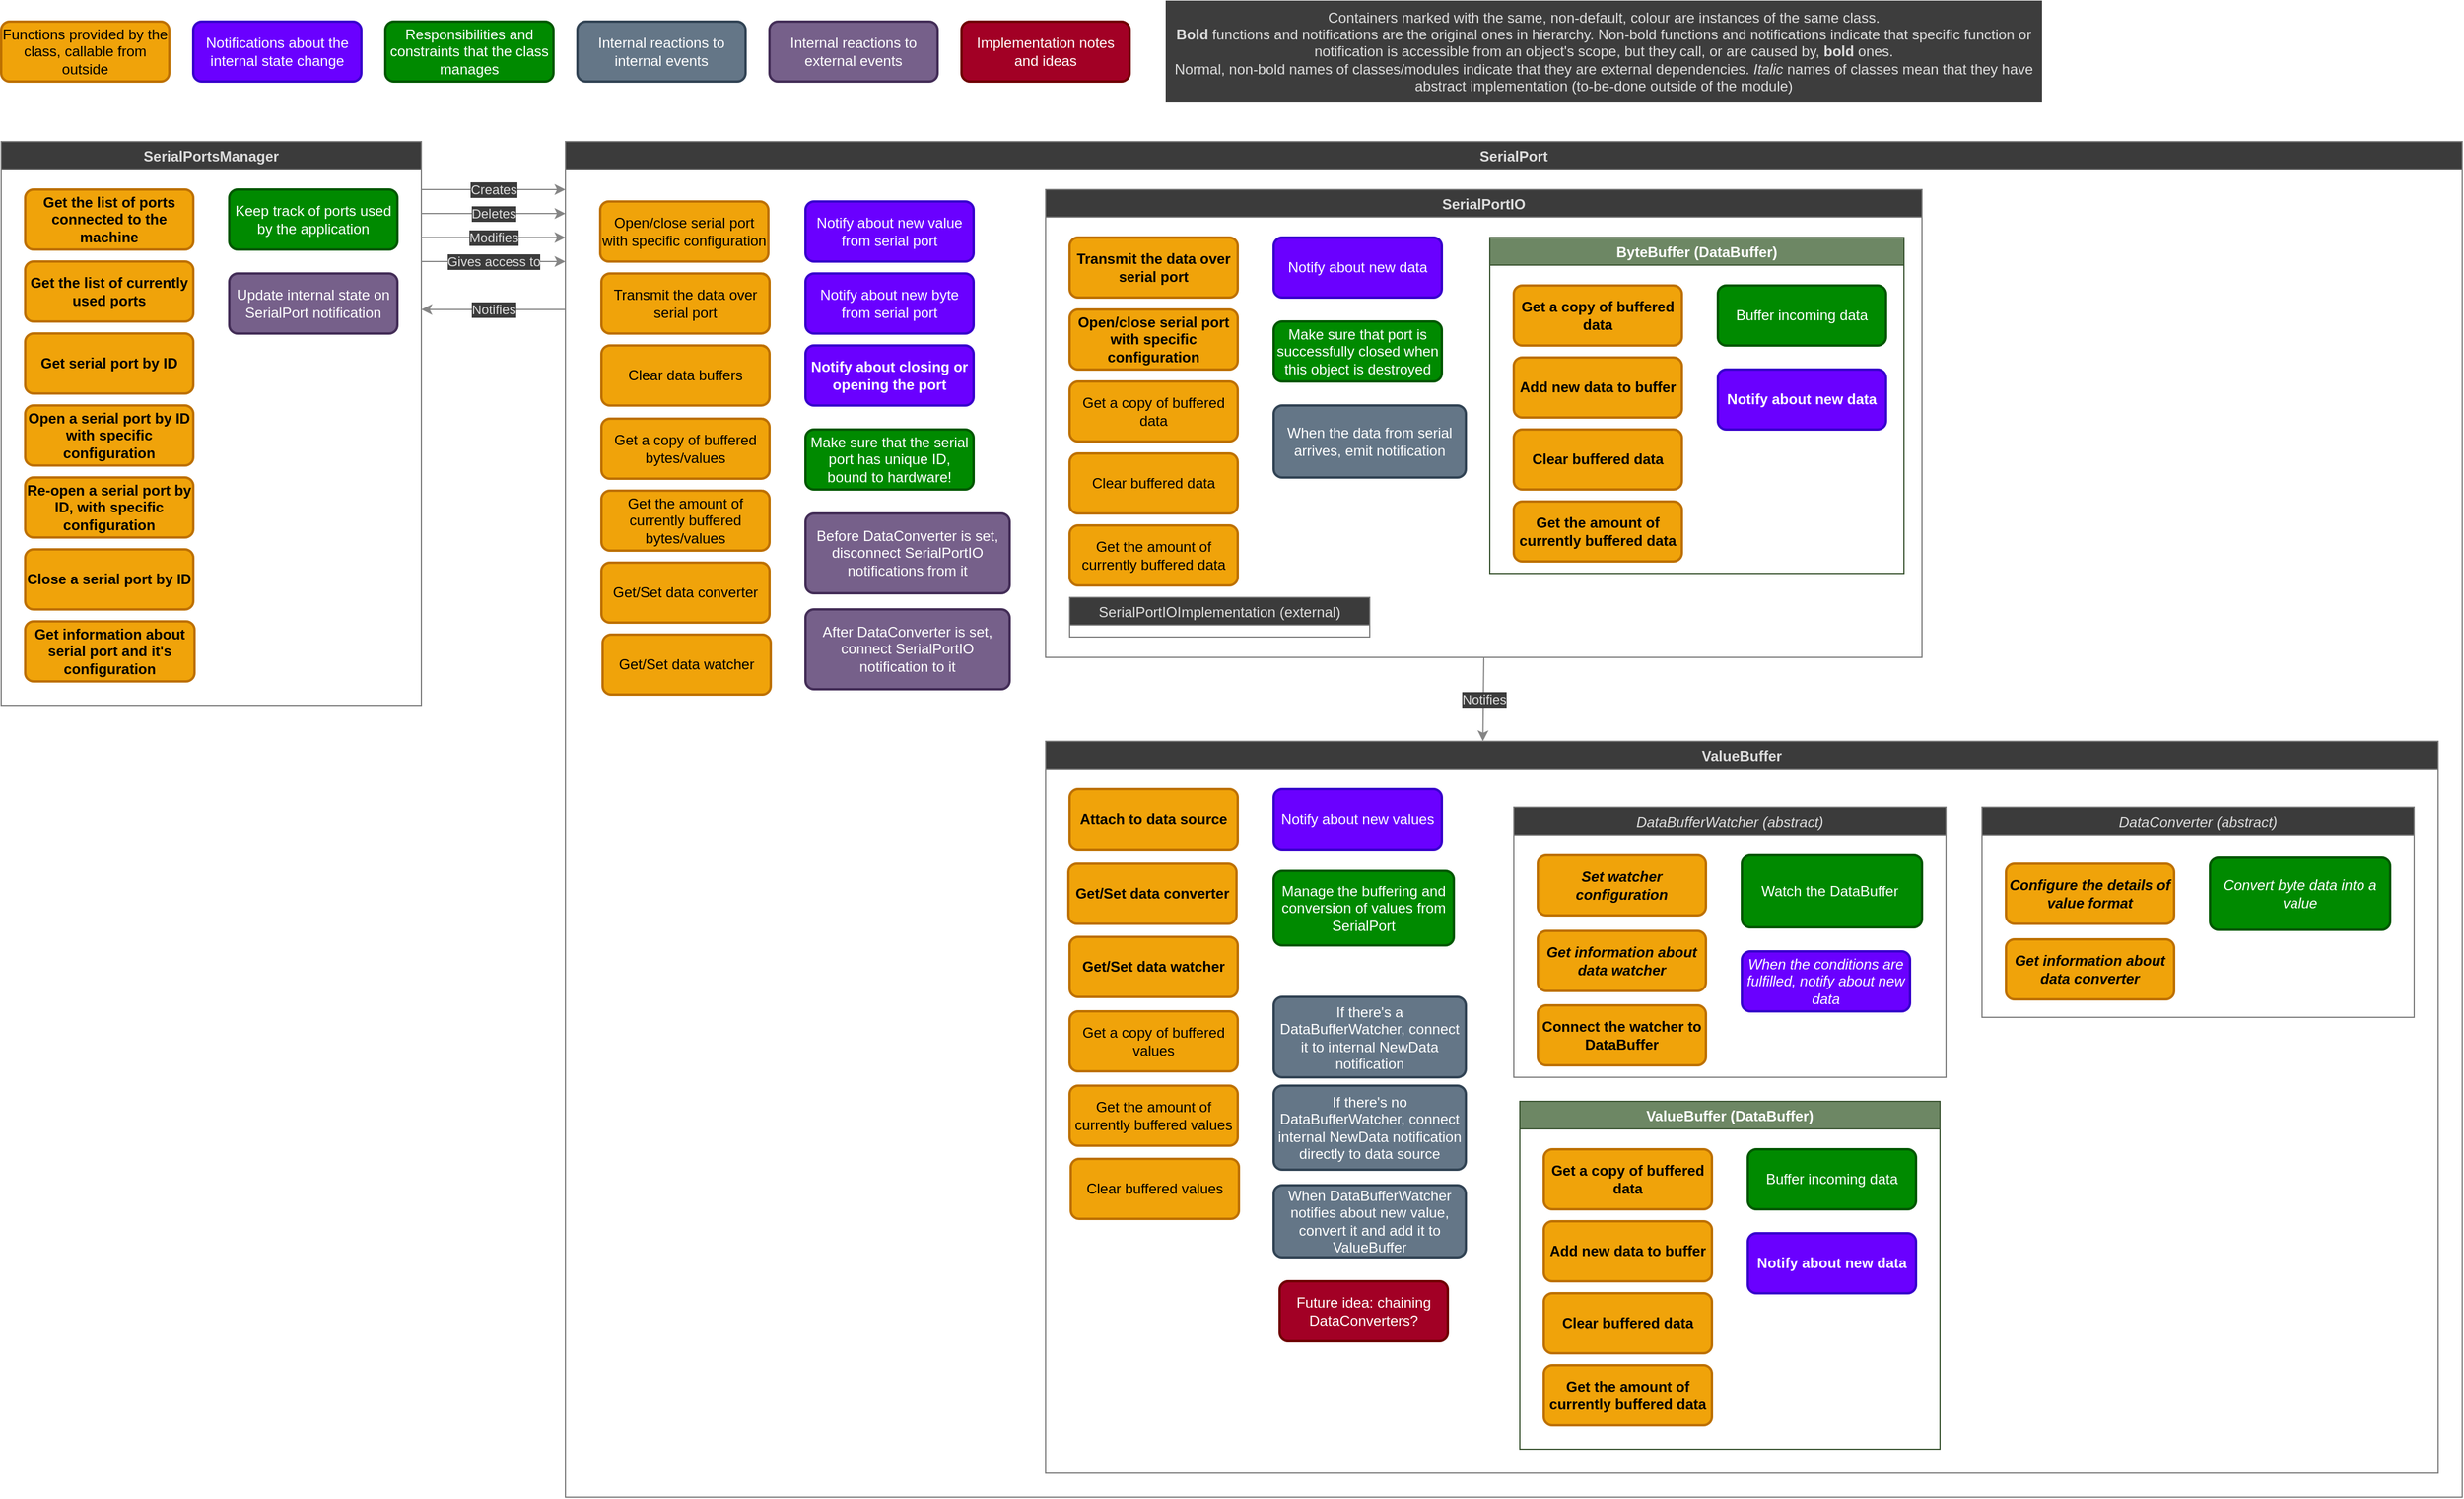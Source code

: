 <mxfile>
    <diagram id="qUkAPRQlvikeLnpUgmCC" name="Functionalities">
        <mxGraphModel dx="1141" dy="788" grid="1" gridSize="10" guides="1" tooltips="1" connect="1" arrows="1" fold="1" page="1" pageScale="1" pageWidth="1169" pageHeight="827" math="0" shadow="0">
            <root>
                <mxCell id="0"/>
                <mxCell id="1" parent="0"/>
                <mxCell id="2" value="SerialPortsManager" style="swimlane;fillColor=#3B3B3B;fontColor=#DEDEDE;labelBackgroundColor=none;strokeColor=#7D7D7D;" parent="1" vertex="1">
                    <mxGeometry x="20" y="130" width="350" height="470" as="geometry"/>
                </mxCell>
                <mxCell id="4" value="Get the list of ports connected to the machine" style="rounded=1;whiteSpace=wrap;html=1;absoluteArcSize=1;arcSize=14;strokeWidth=2;fillColor=#f0a30a;fontColor=#000000;strokeColor=#BD7000;fontStyle=1" parent="2" vertex="1">
                    <mxGeometry x="20" y="40" width="140" height="50" as="geometry"/>
                </mxCell>
                <mxCell id="5" value="Get the list of currently used ports" style="rounded=1;whiteSpace=wrap;html=1;absoluteArcSize=1;arcSize=14;strokeWidth=2;fillColor=#f0a30a;fontColor=#000000;strokeColor=#BD7000;fontStyle=1" parent="2" vertex="1">
                    <mxGeometry x="20" y="100" width="140" height="50" as="geometry"/>
                </mxCell>
                <mxCell id="6" value="Get serial port by ID" style="rounded=1;whiteSpace=wrap;html=1;absoluteArcSize=1;arcSize=14;strokeWidth=2;fillColor=#f0a30a;fontColor=#000000;strokeColor=#BD7000;fontStyle=1" parent="2" vertex="1">
                    <mxGeometry x="20" y="160" width="140" height="50" as="geometry"/>
                </mxCell>
                <mxCell id="13" value="Close a serial port by ID" style="rounded=1;whiteSpace=wrap;html=1;absoluteArcSize=1;arcSize=14;strokeWidth=2;fillColor=#f0a30a;fontColor=#000000;strokeColor=#BD7000;fontStyle=1" parent="2" vertex="1">
                    <mxGeometry x="20" y="340" width="140" height="50" as="geometry"/>
                </mxCell>
                <mxCell id="15" value="Re-open a serial port by ID, with specific configuration" style="rounded=1;whiteSpace=wrap;html=1;absoluteArcSize=1;arcSize=14;strokeWidth=2;fillColor=#f0a30a;fontColor=#000000;strokeColor=#BD7000;fontStyle=1" parent="2" vertex="1">
                    <mxGeometry x="20" y="280" width="140" height="50" as="geometry"/>
                </mxCell>
                <mxCell id="14" value="Open a serial port by ID with specific configuration" style="rounded=1;whiteSpace=wrap;html=1;absoluteArcSize=1;arcSize=14;strokeWidth=2;fillColor=#f0a30a;fontColor=#000000;strokeColor=#BD7000;fontStyle=1" parent="2" vertex="1">
                    <mxGeometry x="20" y="220" width="140" height="50" as="geometry"/>
                </mxCell>
                <mxCell id="66" value="Keep track of ports used by the application" style="rounded=1;whiteSpace=wrap;html=1;absoluteArcSize=1;arcSize=14;strokeWidth=2;fillColor=#008a00;fontColor=#ffffff;strokeColor=#005700;" parent="2" vertex="1">
                    <mxGeometry x="190" y="40" width="140" height="50" as="geometry"/>
                </mxCell>
                <mxCell id="63" value="Get information about serial port and it's configuration" style="rounded=1;whiteSpace=wrap;html=1;absoluteArcSize=1;arcSize=14;strokeWidth=2;fillColor=#f0a30a;fontColor=#000000;strokeColor=#BD7000;fontStyle=1" parent="2" vertex="1">
                    <mxGeometry x="20" y="400" width="141" height="50" as="geometry"/>
                </mxCell>
                <mxCell id="142" value="Update internal state on SerialPort notification" style="rounded=1;whiteSpace=wrap;html=1;absoluteArcSize=1;arcSize=14;strokeWidth=2;fillColor=#76608a;fontColor=#ffffff;strokeColor=#432D57;" parent="2" vertex="1">
                    <mxGeometry x="190.0" y="110" width="140" height="50" as="geometry"/>
                </mxCell>
                <mxCell id="26" value="Functions provided by the class, callable from outside" style="rounded=1;whiteSpace=wrap;html=1;absoluteArcSize=1;arcSize=14;strokeWidth=2;fillColor=#f0a30a;fontColor=#000000;strokeColor=#BD7000;" parent="1" vertex="1">
                    <mxGeometry x="20" y="30" width="140" height="50" as="geometry"/>
                </mxCell>
                <mxCell id="27" value="Notifications about the internal state change" style="rounded=1;whiteSpace=wrap;html=1;absoluteArcSize=1;arcSize=14;strokeWidth=2;fillColor=#6a00ff;fontColor=#ffffff;strokeColor=#3700CC;" parent="1" vertex="1">
                    <mxGeometry x="180" y="30" width="140" height="50" as="geometry"/>
                </mxCell>
                <mxCell id="29" value="Responsibilities and constraints that the class manages" style="rounded=1;whiteSpace=wrap;html=1;absoluteArcSize=1;arcSize=14;strokeWidth=2;fillColor=#008a00;fontColor=#ffffff;strokeColor=#005700;" parent="1" vertex="1">
                    <mxGeometry x="340" y="30" width="140" height="50" as="geometry"/>
                </mxCell>
                <mxCell id="47" value="" style="endArrow=classic;html=1;strokeColor=#858585;" parent="1" edge="1">
                    <mxGeometry relative="1" as="geometry">
                        <mxPoint x="370" y="170" as="sourcePoint"/>
                        <mxPoint x="490" y="170" as="targetPoint"/>
                    </mxGeometry>
                </mxCell>
                <mxCell id="48" value="Creates" style="edgeLabel;resizable=0;html=1;align=center;verticalAlign=middle;labelBackgroundColor=#3B3B3B;fontColor=#DEDEDE;" parent="47" connectable="0" vertex="1">
                    <mxGeometry relative="1" as="geometry"/>
                </mxCell>
                <mxCell id="56" value="SerialPort" style="swimlane;glass=0;fillColor=#3B3B3B;strokeColor=#7D7D7D;fontColor=#DEDEDE;labelBackgroundColor=none;" parent="1" vertex="1">
                    <mxGeometry x="490" y="130" width="1580" height="1130" as="geometry"/>
                </mxCell>
                <mxCell id="57" value="Transmit the data over serial port" style="rounded=1;whiteSpace=wrap;html=1;absoluteArcSize=1;arcSize=14;strokeWidth=2;fillColor=#f0a30a;fontColor=#000000;strokeColor=#BD7000;" parent="56" vertex="1">
                    <mxGeometry x="30" y="110" width="140" height="50" as="geometry"/>
                </mxCell>
                <mxCell id="89" value="Clear data buffers" style="rounded=1;whiteSpace=wrap;html=1;absoluteArcSize=1;arcSize=14;strokeWidth=2;fillColor=#f0a30a;fontColor=#000000;strokeColor=#BD7000;" parent="56" vertex="1">
                    <mxGeometry x="30" y="170" width="140" height="50" as="geometry"/>
                </mxCell>
                <mxCell id="37" value="ValueBuffer" style="swimlane;fontStyle=1;fillColor=#3B3B3B;strokeColor=#7D7D7D;fontColor=#DEDEDE;labelBackgroundColor=none;" parent="56" vertex="1">
                    <mxGeometry x="400" y="500" width="1160" height="610" as="geometry"/>
                </mxCell>
                <mxCell id="38" value="Attach to data source" style="rounded=1;whiteSpace=wrap;html=1;absoluteArcSize=1;arcSize=14;strokeWidth=2;fillColor=#f0a30a;fontColor=#000000;strokeColor=#BD7000;fontStyle=1" parent="37" vertex="1">
                    <mxGeometry x="20" y="40" width="140" height="50" as="geometry"/>
                </mxCell>
                <mxCell id="54" value="Notify about new values" style="rounded=1;whiteSpace=wrap;html=1;absoluteArcSize=1;arcSize=14;strokeWidth=2;fillColor=#6a00ff;fontColor=#ffffff;strokeColor=#3700CC;fontStyle=0" parent="37" vertex="1">
                    <mxGeometry x="190" y="40" width="140" height="50" as="geometry"/>
                </mxCell>
                <mxCell id="95" value="Get a copy of buffered values" style="rounded=1;whiteSpace=wrap;html=1;absoluteArcSize=1;arcSize=14;strokeWidth=2;fillColor=#f0a30a;fontColor=#000000;strokeColor=#BD7000;" parent="37" vertex="1">
                    <mxGeometry x="20" y="225" width="140" height="50" as="geometry"/>
                </mxCell>
                <mxCell id="96" value="Clear buffered values" style="rounded=1;whiteSpace=wrap;html=1;absoluteArcSize=1;arcSize=14;strokeWidth=2;fillColor=#f0a30a;fontColor=#000000;strokeColor=#BD7000;" parent="37" vertex="1">
                    <mxGeometry x="21" y="348" width="140" height="50" as="geometry"/>
                </mxCell>
                <mxCell id="98" value="Get the amount of currently buffered values" style="rounded=1;whiteSpace=wrap;html=1;absoluteArcSize=1;arcSize=14;strokeWidth=2;fillColor=#f0a30a;fontColor=#000000;strokeColor=#BD7000;" parent="37" vertex="1">
                    <mxGeometry x="20" y="287" width="140" height="50" as="geometry"/>
                </mxCell>
                <mxCell id="199" value="DataConverter (abstract)" style="swimlane;shadow=0;glass=0;sketch=0;fontStyle=2;fillColor=#3B3B3B;strokeColor=#7D7D7D;fontColor=#DEDEDE;labelBackgroundColor=none;" parent="37" vertex="1">
                    <mxGeometry x="780" y="55" width="360" height="175" as="geometry"/>
                </mxCell>
                <mxCell id="53" value="Configure the details of value format" style="rounded=1;whiteSpace=wrap;html=1;absoluteArcSize=1;arcSize=14;strokeWidth=2;fillColor=#f0a30a;fontColor=#000000;strokeColor=#BD7000;fontStyle=3" parent="199" vertex="1">
                    <mxGeometry x="20" y="47" width="140" height="50" as="geometry"/>
                </mxCell>
                <mxCell id="49" value="Convert byte data into a value" style="rounded=1;whiteSpace=wrap;html=1;absoluteArcSize=1;arcSize=14;strokeWidth=2;fillColor=#008a00;fontColor=#ffffff;strokeColor=#005700;sketch=0;shadow=0;glass=0;fontStyle=2" parent="199" vertex="1">
                    <mxGeometry x="190" y="42" width="150" height="60" as="geometry"/>
                </mxCell>
                <mxCell id="230" value="Get information about data converter" style="rounded=1;whiteSpace=wrap;html=1;absoluteArcSize=1;arcSize=14;strokeWidth=2;fillColor=#f0a30a;fontColor=#000000;strokeColor=#BD7000;fontStyle=3" parent="199" vertex="1">
                    <mxGeometry x="20" y="110" width="140" height="50" as="geometry"/>
                </mxCell>
                <mxCell id="215" value="Get/Set data converter" style="rounded=1;whiteSpace=wrap;html=1;absoluteArcSize=1;arcSize=14;strokeWidth=2;fillColor=#f0a30a;fontColor=#000000;strokeColor=#BD7000;shadow=0;glass=0;sketch=0;fontStyle=1" parent="37" vertex="1">
                    <mxGeometry x="19" y="102" width="140" height="50" as="geometry"/>
                </mxCell>
                <mxCell id="221" value="ValueBuffer (DataBuffer)" style="swimlane;startSize=23;fillColor=#6d8764;fontColor=#ffffff;strokeColor=#3A5431;" parent="37" vertex="1">
                    <mxGeometry x="395" y="300" width="350" height="290" as="geometry"/>
                </mxCell>
                <mxCell id="222" value="Get a copy of buffered data" style="rounded=1;whiteSpace=wrap;html=1;absoluteArcSize=1;arcSize=14;strokeWidth=2;fillColor=#f0a30a;fontColor=#000000;strokeColor=#BD7000;fontStyle=1" parent="221" vertex="1">
                    <mxGeometry x="20" y="40" width="140" height="50" as="geometry"/>
                </mxCell>
                <mxCell id="223" value="Clear buffered data" style="rounded=1;whiteSpace=wrap;html=1;absoluteArcSize=1;arcSize=14;strokeWidth=2;fillColor=#f0a30a;fontColor=#000000;strokeColor=#BD7000;fontStyle=1" parent="221" vertex="1">
                    <mxGeometry x="20" y="160" width="140" height="50" as="geometry"/>
                </mxCell>
                <mxCell id="224" value="Add new data to buffer" style="rounded=1;whiteSpace=wrap;html=1;absoluteArcSize=1;arcSize=14;strokeWidth=2;fillColor=#f0a30a;fontColor=#000000;strokeColor=#BD7000;fontStyle=1" parent="221" vertex="1">
                    <mxGeometry x="20" y="100" width="140" height="50" as="geometry"/>
                </mxCell>
                <mxCell id="225" value="Get the amount of currently buffered data" style="rounded=1;whiteSpace=wrap;html=1;absoluteArcSize=1;arcSize=14;strokeWidth=2;fillColor=#f0a30a;fontColor=#000000;strokeColor=#BD7000;fontStyle=1" parent="221" vertex="1">
                    <mxGeometry x="20" y="220" width="140" height="50" as="geometry"/>
                </mxCell>
                <mxCell id="226" value="Buffer incoming data" style="rounded=1;whiteSpace=wrap;html=1;absoluteArcSize=1;arcSize=14;strokeWidth=2;fillColor=#008a00;fontColor=#ffffff;strokeColor=#005700;" parent="221" vertex="1">
                    <mxGeometry x="190" y="40" width="140" height="50" as="geometry"/>
                </mxCell>
                <mxCell id="227" value="Notify about new data" style="rounded=1;whiteSpace=wrap;html=1;absoluteArcSize=1;arcSize=14;strokeWidth=2;fillColor=#6a00ff;fontColor=#ffffff;strokeColor=#3700CC;fontStyle=1" parent="221" vertex="1">
                    <mxGeometry x="190" y="110" width="140" height="50" as="geometry"/>
                </mxCell>
                <mxCell id="261" value="DataBufferWatcher (abstract)" style="swimlane;fillColor=#3B3B3B;strokeColor=#7D7D7D;fontColor=#DEDEDE;labelBackgroundColor=none;fontStyle=2" vertex="1" parent="37">
                    <mxGeometry x="390" y="55" width="360" height="225" as="geometry"/>
                </mxCell>
                <mxCell id="262" value="Set watcher configuration" style="rounded=1;whiteSpace=wrap;html=1;absoluteArcSize=1;arcSize=14;strokeWidth=2;fillColor=#f0a30a;fontColor=#000000;strokeColor=#BD7000;fontStyle=3" vertex="1" parent="261">
                    <mxGeometry x="20" y="40" width="140" height="50" as="geometry"/>
                </mxCell>
                <mxCell id="263" value="Connect the watcher to DataBuffer" style="rounded=1;whiteSpace=wrap;html=1;absoluteArcSize=1;arcSize=14;strokeWidth=2;fillColor=#f0a30a;fontColor=#000000;strokeColor=#BD7000;fontStyle=1" vertex="1" parent="261">
                    <mxGeometry x="20" y="165" width="140" height="50" as="geometry"/>
                </mxCell>
                <mxCell id="264" value="Watch the DataBuffer&amp;nbsp;" style="rounded=1;whiteSpace=wrap;html=1;absoluteArcSize=1;arcSize=14;strokeWidth=2;fillColor=#008a00;fontColor=#ffffff;strokeColor=#005700;" vertex="1" parent="261">
                    <mxGeometry x="190" y="40" width="150" height="60" as="geometry"/>
                </mxCell>
                <mxCell id="267" value="When the conditions are fulfilled, notify about new data" style="rounded=1;whiteSpace=wrap;html=1;absoluteArcSize=1;arcSize=14;strokeWidth=2;fillColor=#6a00ff;fontColor=#ffffff;strokeColor=#3700CC;fontStyle=2" vertex="1" parent="261">
                    <mxGeometry x="190" y="120" width="140" height="50" as="geometry"/>
                </mxCell>
                <mxCell id="279" value="Get information about data watcher" style="rounded=1;whiteSpace=wrap;html=1;absoluteArcSize=1;arcSize=14;strokeWidth=2;fillColor=#f0a30a;fontColor=#000000;strokeColor=#BD7000;fontStyle=3" vertex="1" parent="261">
                    <mxGeometry x="20" y="103" width="140" height="50" as="geometry"/>
                </mxCell>
                <mxCell id="277" value="Get/Set data watcher" style="rounded=1;whiteSpace=wrap;html=1;absoluteArcSize=1;arcSize=14;strokeWidth=2;fillColor=#f0a30a;fontColor=#000000;strokeColor=#BD7000;fontStyle=1" vertex="1" parent="37">
                    <mxGeometry x="20" y="163" width="140" height="50" as="geometry"/>
                </mxCell>
                <mxCell id="284" value="If there's no DataBufferWatcher, connect internal NewData notification directly to data source" style="rounded=1;whiteSpace=wrap;html=1;absoluteArcSize=1;arcSize=14;strokeWidth=2;fillColor=#647687;fontColor=#ffffff;strokeColor=#314354;" vertex="1" parent="37">
                    <mxGeometry x="190" y="287" width="160" height="70" as="geometry"/>
                </mxCell>
                <mxCell id="285" value="When DataBufferWatcher notifies about new value, convert it and add it to ValueBuffer" style="rounded=1;whiteSpace=wrap;html=1;absoluteArcSize=1;arcSize=14;strokeWidth=2;fillColor=#647687;fontColor=#ffffff;strokeColor=#314354;" vertex="1" parent="37">
                    <mxGeometry x="190" y="370" width="160" height="60" as="geometry"/>
                </mxCell>
                <mxCell id="286" value="If there's a DataBufferWatcher, connect it to internal NewData notification" style="rounded=1;whiteSpace=wrap;html=1;absoluteArcSize=1;arcSize=14;strokeWidth=2;fillColor=#647687;fontColor=#ffffff;strokeColor=#314354;" vertex="1" parent="37">
                    <mxGeometry x="190" y="213" width="160" height="67" as="geometry"/>
                </mxCell>
                <mxCell id="287" value="Manage the buffering and conversion of values from SerialPort" style="rounded=1;whiteSpace=wrap;html=1;absoluteArcSize=1;arcSize=14;strokeWidth=2;fillColor=#008a00;fontColor=#ffffff;strokeColor=#005700;" vertex="1" parent="37">
                    <mxGeometry x="190" y="108" width="150" height="62" as="geometry"/>
                </mxCell>
                <mxCell id="293" value="Future idea: chaining DataConverters?" style="rounded=1;whiteSpace=wrap;html=1;absoluteArcSize=1;arcSize=14;strokeWidth=2;fillColor=#a20025;strokeColor=#6F0000;fontColor=#ffffff;" vertex="1" parent="37">
                    <mxGeometry x="195" y="450" width="140" height="50" as="geometry"/>
                </mxCell>
                <mxCell id="133" value="Notify about new value from serial port" style="rounded=1;whiteSpace=wrap;html=1;absoluteArcSize=1;arcSize=14;strokeWidth=2;fillColor=#6a00ff;fontColor=#ffffff;strokeColor=#3700CC;" parent="56" vertex="1">
                    <mxGeometry x="200" y="50" width="140" height="50" as="geometry"/>
                </mxCell>
                <mxCell id="17" value="SerialPortIO" style="swimlane;fillColor=#3B3B3B;strokeColor=#7D7D7D;fontColor=#DEDEDE;labelBackgroundColor=none;" parent="56" vertex="1">
                    <mxGeometry x="400" y="40" width="730" height="390" as="geometry"/>
                </mxCell>
                <mxCell id="20" value="Transmit the data over serial port" style="rounded=1;whiteSpace=wrap;html=1;absoluteArcSize=1;arcSize=14;strokeWidth=2;fillColor=#f0a30a;fontColor=#000000;strokeColor=#BD7000;fontStyle=1" parent="17" vertex="1">
                    <mxGeometry x="20" y="40" width="140" height="50" as="geometry"/>
                </mxCell>
                <mxCell id="30" value="Notify about new data" style="rounded=1;whiteSpace=wrap;html=1;absoluteArcSize=1;arcSize=14;strokeWidth=2;fillColor=#6a00ff;fontColor=#ffffff;strokeColor=#3700CC;fontStyle=0" parent="17" vertex="1">
                    <mxGeometry x="190" y="40" width="140" height="50" as="geometry"/>
                </mxCell>
                <mxCell id="65" value="Make sure that port is successfully closed when this object is destroyed" style="rounded=1;whiteSpace=wrap;html=1;absoluteArcSize=1;arcSize=14;strokeWidth=2;fillColor=#008a00;fontColor=#ffffff;strokeColor=#005700;" parent="17" vertex="1">
                    <mxGeometry x="190" y="110" width="140" height="50" as="geometry"/>
                </mxCell>
                <mxCell id="144" value="When the data from serial arrives, emit notification" style="rounded=1;whiteSpace=wrap;html=1;absoluteArcSize=1;arcSize=14;strokeWidth=2;fillColor=#647687;fontColor=#ffffff;strokeColor=#314354;" parent="17" vertex="1">
                    <mxGeometry x="190" y="180" width="160" height="60" as="geometry"/>
                </mxCell>
                <mxCell id="145" value="Get a copy of buffered data" style="rounded=1;whiteSpace=wrap;html=1;absoluteArcSize=1;arcSize=14;strokeWidth=2;fillColor=#f0a30a;fontColor=#000000;strokeColor=#BD7000;" parent="17" vertex="1">
                    <mxGeometry x="20" y="160" width="140" height="50" as="geometry"/>
                </mxCell>
                <mxCell id="208" value="SerialPortIOImplementation (external)" style="swimlane;shadow=0;glass=0;sketch=0;fontStyle=0;fillColor=#3B3B3B;strokeColor=#7D7D7D;fontColor=#DEDEDE;labelBackgroundColor=none;" parent="17" vertex="1">
                    <mxGeometry x="20" y="340" width="250" height="33" as="geometry"/>
                </mxCell>
                <mxCell id="241" value="Open/close serial port with specific configuration" style="rounded=1;whiteSpace=wrap;html=1;absoluteArcSize=1;arcSize=14;strokeWidth=2;fillColor=#f0a30a;fontColor=#000000;strokeColor=#BD7000;fontStyle=1" parent="17" vertex="1">
                    <mxGeometry x="20" y="100" width="140" height="50" as="geometry"/>
                </mxCell>
                <mxCell id="31" value="ByteBuffer (DataBuffer)" style="swimlane;startSize=23;fillColor=#6d8764;fontColor=#ffffff;strokeColor=#3A5431;labelBackgroundColor=none;" parent="17" vertex="1">
                    <mxGeometry x="370" y="40" width="345" height="280" as="geometry"/>
                </mxCell>
                <mxCell id="33" value="Get a copy of buffered data" style="rounded=1;whiteSpace=wrap;html=1;absoluteArcSize=1;arcSize=14;strokeWidth=2;fillColor=#f0a30a;fontColor=#000000;strokeColor=#BD7000;fontStyle=1" parent="31" vertex="1">
                    <mxGeometry x="20" y="40" width="140" height="50" as="geometry"/>
                </mxCell>
                <mxCell id="34" value="Clear buffered data" style="rounded=1;whiteSpace=wrap;html=1;absoluteArcSize=1;arcSize=14;strokeWidth=2;fillColor=#f0a30a;fontColor=#000000;strokeColor=#BD7000;fontStyle=1" parent="31" vertex="1">
                    <mxGeometry x="20" y="160" width="140" height="50" as="geometry"/>
                </mxCell>
                <mxCell id="35" value="Add new data to buffer" style="rounded=1;whiteSpace=wrap;html=1;absoluteArcSize=1;arcSize=14;strokeWidth=2;fillColor=#f0a30a;fontColor=#000000;strokeColor=#BD7000;fontStyle=1" parent="31" vertex="1">
                    <mxGeometry x="20" y="100" width="140" height="50" as="geometry"/>
                </mxCell>
                <mxCell id="36" value="Get the amount of currently buffered data" style="rounded=1;whiteSpace=wrap;html=1;absoluteArcSize=1;arcSize=14;strokeWidth=2;fillColor=#f0a30a;fontColor=#000000;strokeColor=#BD7000;fontStyle=1" parent="31" vertex="1">
                    <mxGeometry x="20" y="220" width="140" height="50" as="geometry"/>
                </mxCell>
                <mxCell id="32" value="Buffer incoming data" style="rounded=1;whiteSpace=wrap;html=1;absoluteArcSize=1;arcSize=14;strokeWidth=2;fillColor=#008a00;fontColor=#ffffff;strokeColor=#005700;" parent="31" vertex="1">
                    <mxGeometry x="190" y="40" width="140" height="50" as="geometry"/>
                </mxCell>
                <mxCell id="51" value="Notify about new data" style="rounded=1;whiteSpace=wrap;html=1;absoluteArcSize=1;arcSize=14;strokeWidth=2;fillColor=#6a00ff;fontColor=#ffffff;strokeColor=#3700CC;fontStyle=1" parent="31" vertex="1">
                    <mxGeometry x="190" y="110" width="140" height="50" as="geometry"/>
                </mxCell>
                <mxCell id="265" value="Clear buffered data" style="rounded=1;whiteSpace=wrap;html=1;absoluteArcSize=1;arcSize=14;strokeWidth=2;fillColor=#f0a30a;fontColor=#000000;strokeColor=#BD7000;fontStyle=0" vertex="1" parent="17">
                    <mxGeometry x="20" y="220" width="140" height="50" as="geometry"/>
                </mxCell>
                <mxCell id="266" value="Get the amount of currently buffered data" style="rounded=1;whiteSpace=wrap;html=1;absoluteArcSize=1;arcSize=14;strokeWidth=2;fillColor=#f0a30a;fontColor=#000000;strokeColor=#BD7000;fontStyle=0" vertex="1" parent="17">
                    <mxGeometry x="20" y="280" width="140" height="50" as="geometry"/>
                </mxCell>
                <mxCell id="140" value="Notify about closing or opening the port" style="rounded=1;whiteSpace=wrap;html=1;absoluteArcSize=1;arcSize=14;strokeWidth=2;fillColor=#6a00ff;fontColor=#ffffff;strokeColor=#3700CC;fontStyle=1" parent="56" vertex="1">
                    <mxGeometry x="200" y="170" width="140" height="50" as="geometry"/>
                </mxCell>
                <mxCell id="143" value="Make sure that the serial port has unique ID, bound to hardware!" style="rounded=1;whiteSpace=wrap;html=1;absoluteArcSize=1;arcSize=14;strokeWidth=2;fillColor=#008a00;fontColor=#ffffff;strokeColor=#005700;" parent="56" vertex="1">
                    <mxGeometry x="200" y="240" width="140" height="50" as="geometry"/>
                </mxCell>
                <mxCell id="149" value="After DataConverter is set, connect SerialPortIO notification to it" style="rounded=1;whiteSpace=wrap;html=1;absoluteArcSize=1;arcSize=14;strokeWidth=2;fillColor=#76608a;fontColor=#ffffff;strokeColor=#432D57;" parent="56" vertex="1">
                    <mxGeometry x="200" y="390" width="170" height="66.5" as="geometry"/>
                </mxCell>
                <mxCell id="150" value="Before DataConverter is set, disconnect SerialPortIO notifications from it" style="rounded=1;whiteSpace=wrap;html=1;absoluteArcSize=1;arcSize=14;strokeWidth=2;fillColor=#76608a;fontColor=#ffffff;strokeColor=#432D57;" parent="56" vertex="1">
                    <mxGeometry x="200" y="310" width="170" height="66.5" as="geometry"/>
                </mxCell>
                <mxCell id="152" value="Get a copy of buffered bytes/values" style="rounded=1;whiteSpace=wrap;html=1;absoluteArcSize=1;arcSize=14;strokeWidth=2;fillColor=#f0a30a;fontColor=#000000;strokeColor=#BD7000;" parent="56" vertex="1">
                    <mxGeometry x="30" y="231" width="140" height="50" as="geometry"/>
                </mxCell>
                <mxCell id="189" value="Get the amount of currently buffered bytes/values" style="rounded=1;whiteSpace=wrap;html=1;absoluteArcSize=1;arcSize=14;strokeWidth=2;fillColor=#f0a30a;fontColor=#000000;strokeColor=#BD7000;" parent="56" vertex="1">
                    <mxGeometry x="30" y="291" width="140" height="50" as="geometry"/>
                </mxCell>
                <mxCell id="195" value="Notify about new byte from serial port" style="rounded=1;whiteSpace=wrap;html=1;absoluteArcSize=1;arcSize=14;strokeWidth=2;fillColor=#6a00ff;fontColor=#ffffff;strokeColor=#3700CC;" parent="56" vertex="1">
                    <mxGeometry x="200" y="110" width="140" height="50" as="geometry"/>
                </mxCell>
                <mxCell id="240" value="Open/close serial port with specific configuration" style="rounded=1;whiteSpace=wrap;html=1;absoluteArcSize=1;arcSize=14;strokeWidth=2;fillColor=#f0a30a;fontColor=#000000;strokeColor=#BD7000;fontStyle=0" parent="56" vertex="1">
                    <mxGeometry x="29" y="50" width="140" height="50" as="geometry"/>
                </mxCell>
                <mxCell id="268" value="" style="endArrow=classic;html=1;strokeColor=#858585;rounded=0;exitX=0.5;exitY=1;exitDx=0;exitDy=0;entryX=0.314;entryY=0;entryDx=0;entryDy=0;entryPerimeter=0;" edge="1" parent="56" source="17" target="37">
                    <mxGeometry relative="1" as="geometry">
                        <mxPoint x="600" y="470" as="sourcePoint"/>
                        <mxPoint x="720" y="470" as="targetPoint"/>
                    </mxGeometry>
                </mxCell>
                <mxCell id="269" value="Notifies" style="edgeLabel;resizable=0;html=1;align=center;verticalAlign=middle;labelBackgroundColor=#3B3B3B;fontColor=#DEDEDE;" connectable="0" vertex="1" parent="268">
                    <mxGeometry relative="1" as="geometry"/>
                </mxCell>
                <mxCell id="290" value="Get/Set data converter" style="rounded=1;whiteSpace=wrap;html=1;absoluteArcSize=1;arcSize=14;strokeWidth=2;fillColor=#f0a30a;fontColor=#000000;strokeColor=#BD7000;shadow=0;glass=0;sketch=0;fontStyle=0" vertex="1" parent="56">
                    <mxGeometry x="30" y="351" width="140" height="50" as="geometry"/>
                </mxCell>
                <mxCell id="291" value="Get/Set data watcher" style="rounded=1;whiteSpace=wrap;html=1;absoluteArcSize=1;arcSize=14;strokeWidth=2;fillColor=#f0a30a;fontColor=#000000;strokeColor=#BD7000;fontStyle=0" vertex="1" parent="56">
                    <mxGeometry x="31" y="411" width="140" height="50" as="geometry"/>
                </mxCell>
                <mxCell id="79" value="Containers marked with the same, non-default, colour are instances of the same class.&lt;br&gt;&lt;b&gt;Bold&lt;/b&gt; functions and notifications are the original ones in hierarchy. Non-bold functions and notifications indicate that specific function or notification is accessible from an object's scope, but they call, or are caused by,&amp;nbsp;&lt;b&gt;bold&lt;/b&gt; ones.&lt;br&gt;Normal, non-bold names of classes/modules indicate that they are external dependencies. &lt;i&gt;Italic&lt;/i&gt;&amp;nbsp;names of classes mean that they have abstract implementation (to-be-done outside of the module)" style="text;html=1;strokeColor=none;fillColor=#3D3D3D;align=center;verticalAlign=middle;whiteSpace=wrap;rounded=0;fontColor=#DEDEDE;" parent="1" vertex="1">
                    <mxGeometry x="990" y="12.5" width="730" height="85" as="geometry"/>
                </mxCell>
                <mxCell id="85" value="Internal reactions to internal events" style="rounded=1;whiteSpace=wrap;html=1;absoluteArcSize=1;arcSize=14;strokeWidth=2;fillColor=#647687;fontColor=#ffffff;strokeColor=#314354;" parent="1" vertex="1">
                    <mxGeometry x="500" y="30" width="140" height="50" as="geometry"/>
                </mxCell>
                <mxCell id="136" value="" style="endArrow=classic;html=1;strokeColor=#858585;" parent="1" edge="1">
                    <mxGeometry relative="1" as="geometry">
                        <mxPoint x="490" y="270" as="sourcePoint"/>
                        <mxPoint x="370" y="270" as="targetPoint"/>
                    </mxGeometry>
                </mxCell>
                <mxCell id="137" value="Notifies" style="edgeLabel;resizable=0;html=1;align=center;verticalAlign=middle;labelBackgroundColor=#3B3B3B;fontColor=#DEDEDE;" parent="136" connectable="0" vertex="1">
                    <mxGeometry relative="1" as="geometry"/>
                </mxCell>
                <mxCell id="192" value="Internal reactions to external events" style="rounded=1;whiteSpace=wrap;html=1;absoluteArcSize=1;arcSize=14;strokeWidth=2;fillColor=#76608a;fontColor=#ffffff;strokeColor=#432D57;" parent="1" vertex="1">
                    <mxGeometry x="660" y="30" width="140" height="50" as="geometry"/>
                </mxCell>
                <mxCell id="201" value="" style="endArrow=classic;html=1;strokeColor=#858585;" parent="1" edge="1">
                    <mxGeometry relative="1" as="geometry">
                        <mxPoint x="370" y="190" as="sourcePoint"/>
                        <mxPoint x="490" y="190" as="targetPoint"/>
                    </mxGeometry>
                </mxCell>
                <mxCell id="202" value="Deletes" style="edgeLabel;resizable=0;html=1;align=center;verticalAlign=middle;labelBackgroundColor=#3B3B3B;fontColor=#DEDEDE;" parent="201" connectable="0" vertex="1">
                    <mxGeometry relative="1" as="geometry"/>
                </mxCell>
                <mxCell id="203" value="" style="endArrow=classic;html=1;strokeColor=#858585;" parent="1" edge="1">
                    <mxGeometry relative="1" as="geometry">
                        <mxPoint x="370" y="230" as="sourcePoint"/>
                        <mxPoint x="490" y="230" as="targetPoint"/>
                    </mxGeometry>
                </mxCell>
                <mxCell id="204" value="Gives access to" style="edgeLabel;resizable=0;html=1;align=center;verticalAlign=middle;labelBackgroundColor=#3B3B3B;fontColor=#DEDEDE;" parent="203" connectable="0" vertex="1">
                    <mxGeometry relative="1" as="geometry"/>
                </mxCell>
                <mxCell id="205" value="" style="endArrow=classic;html=1;strokeColor=#858585;" parent="1" edge="1">
                    <mxGeometry relative="1" as="geometry">
                        <mxPoint x="370" y="210" as="sourcePoint"/>
                        <mxPoint x="490" y="210" as="targetPoint"/>
                    </mxGeometry>
                </mxCell>
                <mxCell id="206" value="Modifies" style="edgeLabel;resizable=0;html=1;align=center;verticalAlign=middle;labelBackgroundColor=#3B3B3B;fontColor=#DEDEDE;" parent="205" connectable="0" vertex="1">
                    <mxGeometry relative="1" as="geometry"/>
                </mxCell>
                <mxCell id="210" value="Implementation notes and ideas" style="rounded=1;whiteSpace=wrap;html=1;absoluteArcSize=1;arcSize=14;strokeWidth=2;fillColor=#a20025;strokeColor=#6F0000;fontColor=#ffffff;" parent="1" vertex="1">
                    <mxGeometry x="820" y="30" width="140" height="50" as="geometry"/>
                </mxCell>
                <mxCell id="254" value="&lt;span style=&quot;color: rgba(0 , 0 , 0 , 0) ; font-family: monospace ; font-size: 0px&quot;&gt;%3CmxGraphModel%3E%3Croot%3E%3CmxCell%20id%3D%220%22%2F%3E%3CmxCell%20id%3D%221%22%20parent%3D%220%22%2F%3E%3CmxCell%20id%3D%222%22%20value%3D%22SerialPortsManager%22%20style%3D%22swimlane%3BfillColor%3D%233B3B3B%3BfontColor%3D%23DEDEDE%3BlabelBackgroundColor%3Dnone%3BstrokeColor%3D%237D7D7D%3B%22%20vertex%3D%221%22%20parent%3D%221%22%3E%3CmxGeometry%20x%3D%2220%22%20y%3D%22130%22%20width%3D%22350%22%20height%3D%22470%22%20as%3D%22geometry%22%2F%3E%3C%2FmxCell%3E%3CmxCell%20id%3D%223%22%20value%3D%22Get%20the%20list%20of%20ports%20connected%20to%20the%20machine%22%20style%3D%22rounded%3D1%3BwhiteSpace%3Dwrap%3Bhtml%3D1%3BabsoluteArcSize%3D1%3BarcSize%3D14%3BstrokeWidth%3D2%3BfillColor%3D%23f0a30a%3BfontColor%3D%23000000%3BstrokeColor%3D%23BD7000%3BfontStyle%3D1%22%20vertex%3D%221%22%20parent%3D%222%22%3E%3CmxGeometry%20x%3D%2220%22%20y%3D%2240%22%20width%3D%22140%22%20height%3D%2250%22%20as%3D%22geometry%22%2F%3E%3C%2FmxCell%3E%3CmxCell%20id%3D%224%22%20value%3D%22Get%20the%20list%20of%20currently%20used%20ports%22%20style%3D%22rounded%3D1%3BwhiteSpace%3Dwrap%3Bhtml%3D1%3BabsoluteArcSize%3D1%3BarcSize%3D14%3BstrokeWidth%3D2%3BfillColor%3D%23f0a30a%3BfontColor%3D%23000000%3BstrokeColor%3D%23BD7000%3BfontStyle%3D1%22%20vertex%3D%221%22%20parent%3D%222%22%3E%3CmxGeometry%20x%3D%2220%22%20y%3D%22100%22%20width%3D%22140%22%20height%3D%2250%22%20as%3D%22geometry%22%2F%3E%3C%2FmxCell%3E%3CmxCell%20id%3D%225%22%20value%3D%22Get%20serial%20port%20by%20ID%22%20style%3D%22rounded%3D1%3BwhiteSpace%3Dwrap%3Bhtml%3D1%3BabsoluteArcSize%3D1%3BarcSize%3D14%3BstrokeWidth%3D2%3BfillColor%3D%23f0a30a%3BfontColor%3D%23000000%3BstrokeColor%3D%23BD7000%3BfontStyle%3D1%22%20vertex%3D%221%22%20parent%3D%222%22%3E%3CmxGeometry%20x%3D%2220%22%20y%3D%22160%22%20width%3D%22140%22%20height%3D%2250%22%20as%3D%22geometry%22%2F%3E%3C%2FmxCell%3E%3CmxCell%20id%3D%226%22%20value%3D%22Close%20a%20serial%20port%20by%20ID%22%20style%3D%22rounded%3D1%3BwhiteSpace%3Dwrap%3Bhtml%3D1%3BabsoluteArcSize%3D1%3BarcSize%3D14%3BstrokeWidth%3D2%3BfillColor%3D%23f0a30a%3BfontColor%3D%23000000%3BstrokeColor%3D%23BD7000%3BfontStyle%3D1%22%20vertex%3D%221%22%20parent%3D%222%22%3E%3CmxGeometry%20x%3D%2220%22%20y%3D%22340%22%20width%3D%22140%22%20height%3D%2250%22%20as%3D%22geometry%22%2F%3E%3C%2FmxCell%3E%3CmxCell%20id%3D%227%22%20value%3D%22Re-open%20a%20serial%20port%20by%20ID%2C%20with%20specific%20configuration%22%20style%3D%22rounded%3D1%3BwhiteSpace%3Dwrap%3Bhtml%3D1%3BabsoluteArcSize%3D1%3BarcSize%3D14%3BstrokeWidth%3D2%3BfillColor%3D%23f0a30a%3BfontColor%3D%23000000%3BstrokeColor%3D%23BD7000%3BfontStyle%3D1%22%20vertex%3D%221%22%20parent%3D%222%22%3E%3CmxGeometry%20x%3D%2220%22%20y%3D%22280%22%20width%3D%22140%22%20height%3D%2250%22%20as%3D%22geometry%22%2F%3E%3C%2FmxCell%3E%3CmxCell%20id%3D%228%22%20value%3D%22Open%20a%20serial%20port%20by%20ID%20with%20specific%20configuration%22%20style%3D%22rounded%3D1%3BwhiteSpace%3Dwrap%3Bhtml%3D1%3BabsoluteArcSize%3D1%3BarcSize%3D14%3BstrokeWidth%3D2%3BfillColor%3D%23f0a30a%3BfontColor%3D%23000000%3BstrokeColor%3D%23BD7000%3BfontStyle%3D1%22%20vertex%3D%221%22%20parent%3D%222%22%3E%3CmxGeometry%20x%3D%2220%22%20y%3D%22220%22%20width%3D%22140%22%20height%3D%2250%22%20as%3D%22geometry%22%2F%3E%3C%2FmxCell%3E%3CmxCell%20id%3D%229%22%20value%3D%22Keep%20track%20of%20ports%20used%20by%20the%20application%22%20style%3D%22rounded%3D1%3BwhiteSpace%3Dwrap%3Bhtml%3D1%3BabsoluteArcSize%3D1%3BarcSize%3D14%3BstrokeWidth%3D2%3BfillColor%3D%23008a00%3BfontColor%3D%23ffffff%3BstrokeColor%3D%23005700%3B%22%20vertex%3D%221%22%20parent%3D%222%22%3E%3CmxGeometry%20x%3D%22190%22%20y%3D%2240%22%20width%3D%22140%22%20height%3D%2250%22%20as%3D%22geometry%22%2F%3E%3C%2FmxCell%3E%3CmxCell%20id%3D%2210%22%20value%3D%22Get%20information%20about%20serial%20port%20and%20it's%20configuration%22%20style%3D%22rounded%3D1%3BwhiteSpace%3Dwrap%3Bhtml%3D1%3BabsoluteArcSize%3D1%3BarcSize%3D14%3BstrokeWidth%3D2%3BfillColor%3D%23f0a30a%3BfontColor%3D%23000000%3BstrokeColor%3D%23BD7000%3BfontStyle%3D1%22%20vertex%3D%221%22%20parent%3D%222%22%3E%3CmxGeometry%20x%3D%2220%22%20y%3D%22400%22%20width%3D%22141%22%20height%3D%2250%22%20as%3D%22geometry%22%2F%3E%3C%2FmxCell%3E%3CmxCell%20id%3D%2211%22%20value%3D%22Update%20internal%20state%20on%20SerialPort%20notification%22%20style%3D%22rounded%3D1%3BwhiteSpace%3Dwrap%3Bhtml%3D1%3BabsoluteArcSize%3D1%3BarcSize%3D14%3BstrokeWidth%3D2%3BfillColor%3D%2376608a%3BfontColor%3D%23ffffff%3BstrokeColor%3D%23432D57%3B%22%20vertex%3D%221%22%20parent%3D%222%22%3E%3CmxGeometry%20x%3D%22190.0%22%20y%3D%22110%22%20width%3D%22140%22%20height%3D%2250%22%20as%3D%22geometry%22%2F%3E%3C%2FmxCell%3E%3CmxCell%20id%3D%2212%22%20value%3D%22Functions%20provided%20by%20the%20class%2C%20callable%20from%20outside%22%20style%3D%22rounded%3D1%3BwhiteSpace%3Dwrap%3Bhtml%3D1%3BabsoluteArcSize%3D1%3BarcSize%3D14%3BstrokeWidth%3D2%3BfillColor%3D%23f0a30a%3BfontColor%3D%23000000%3BstrokeColor%3D%23BD7000%3B%22%20vertex%3D%221%22%20parent%3D%221%22%3E%3CmxGeometry%20x%3D%2220%22%20y%3D%2230%22%20width%3D%22140%22%20height%3D%2250%22%20as%3D%22geometry%22%2F%3E%3C%2FmxCell%3E%3CmxCell%20id%3D%2213%22%20value%3D%22Notifications%20about%20the%20internal%20state%20change%22%20style%3D%22rounded%3D1%3BwhiteSpace%3Dwrap%3Bhtml%3D1%3BabsoluteArcSize%3D1%3BarcSize%3D14%3BstrokeWidth%3D2%3BfillColor%3D%236a00ff%3BfontColor%3D%23ffffff%3BstrokeColor%3D%233700CC%3B%22%20vertex%3D%221%22%20parent%3D%221%22%3E%3CmxGeometry%20x%3D%22180%22%20y%3D%2230%22%20width%3D%22140%22%20height%3D%2250%22%20as%3D%22geometry%22%2F%3E%3C%2FmxCell%3E%3CmxCell%20id%3D%2214%22%20value%3D%22Responsibilities%20and%20constraints%20that%20the%20class%20manages%22%20style%3D%22rounded%3D1%3BwhiteSpace%3Dwrap%3Bhtml%3D1%3BabsoluteArcSize%3D1%3BarcSize%3D14%3BstrokeWidth%3D2%3BfillColor%3D%23008a00%3BfontColor%3D%23ffffff%3BstrokeColor%3D%23005700%3B%22%20vertex%3D%221%22%20parent%3D%221%22%3E%3CmxGeometry%20x%3D%22340%22%20y%3D%2230%22%20width%3D%22140%22%20height%3D%2250%22%20as%3D%22geometry%22%2F%3E%3C%2FmxCell%3E%3CmxCell%20id%3D%2215%22%20value%3D%22%22%20style%3D%22endArrow%3Dclassic%3Bhtml%3D1%3BstrokeColor%3D%23858585%3B%22%20edge%3D%221%22%20parent%3D%221%22%3E%3CmxGeometry%20relative%3D%221%22%20as%3D%22geometry%22%3E%3CmxPoint%20x%3D%22370%22%20y%3D%22170%22%20as%3D%22sourcePoint%22%2F%3E%3CmxPoint%20x%3D%22490.0%22%20y%3D%22170%22%20as%3D%22targetPoint%22%2F%3E%3C%2FmxGeometry%3E%3C%2FmxCell%3E%3CmxCell%20id%3D%2216%22%20value%3D%22Creates%22%20style%3D%22edgeLabel%3Bresizable%3D0%3Bhtml%3D1%3Balign%3Dcenter%3BverticalAlign%3Dmiddle%3BlabelBackgroundColor%3D%233B3B3B%3BfontColor%3D%23DEDEDE%3B%22%20connectable%3D%220%22%20vertex%3D%221%22%20parent%3D%2215%22%3E%3CmxGeometry%20relative%3D%221%22%20as%3D%22geometry%22%2F%3E%3C%2FmxCell%3E%3CmxCell%20id%3D%2217%22%20value%3D%22SerialPort%22%20style%3D%22swimlane%3Bglass%3D0%3BfillColor%3D%233B3B3B%3BstrokeColor%3D%237D7D7D%3BfontColor%3D%23DEDEDE%3BlabelBackgroundColor%3Dnone%3B%22%20vertex%3D%221%22%20parent%3D%221%22%3E%3CmxGeometry%20x%3D%22490%22%20y%3D%22130%22%20width%3D%221530%22%20height%3D%22880%22%20as%3D%22geometry%22%2F%3E%3C%2FmxCell%3E%3CmxCell%20id%3D%2218%22%20value%3D%22Transmit%20the%20data%20over%20serial%20port%22%20style%3D%22rounded%3D1%3BwhiteSpace%3Dwrap%3Bhtml%3D1%3BabsoluteArcSize%3D1%3BarcSize%3D14%3BstrokeWidth%3D2%3BfillColor%3D%23f0a30a%3BfontColor%3D%23000000%3BstrokeColor%3D%23BD7000%3B%22%20vertex%3D%221%22%20parent%3D%2217%22%3E%3CmxGeometry%20x%3D%2230%22%20y%3D%22110%22%20width%3D%22140%22%20height%3D%2250%22%20as%3D%22geometry%22%2F%3E%3C%2FmxCell%3E%3CmxCell%20id%3D%2219%22%20value%3D%22Get%2FSet%20the%20data%20converter%22%20style%3D%22rounded%3D1%3BwhiteSpace%3Dwrap%3Bhtml%3D1%3BabsoluteArcSize%3D1%3BarcSize%3D14%3BstrokeWidth%3D2%3BfillColor%3D%23f0a30a%3BfontColor%3D%23000000%3BstrokeColor%3D%23BD7000%3B%22%20vertex%3D%221%22%20parent%3D%2217%22%3E%3CmxGeometry%20x%3D%2230%22%20y%3D%22470%22%20width%3D%22140%22%20height%3D%2250%22%20as%3D%22geometry%22%2F%3E%3C%2FmxCell%3E%3CmxCell%20id%3D%2220%22%20value%3D%22Clear%20data%20buffers%22%20style%3D%22rounded%3D1%3BwhiteSpace%3Dwrap%3Bhtml%3D1%3BabsoluteArcSize%3D1%3BarcSize%3D14%3BstrokeWidth%3D2%3BfillColor%3D%23f0a30a%3BfontColor%3D%23000000%3BstrokeColor%3D%23BD7000%3B%22%20vertex%3D%221%22%20parent%3D%2217%22%3E%3CmxGeometry%20x%3D%2230%22%20y%3D%22170%22%20width%3D%22140%22%20height%3D%2250%22%20as%3D%22geometry%22%2F%3E%3C%2FmxCell%3E%3CmxCell%20id%3D%2221%22%20value%3D%22SerialValueBuffer%22%20style%3D%22swimlane%3BfontStyle%3D1%3BfillColor%3D%233B3B3B%3BstrokeColor%3D%237D7D7D%3BfontColor%3D%23DEDEDE%3BlabelBackgroundColor%3Dnone%3B%22%20vertex%3D%221%22%20parent%3D%2217%22%3E%3CmxGeometry%20x%3D%22400%22%20y%3D%22470%22%20width%3D%221110%22%20height%3D%22390%22%20as%3D%22geometry%22%2F%3E%3C%2FmxCell%3E%3CmxCell%20id%3D%2222%22%20value%3D%22Attach%20to%20the%20serial%20port%22%20style%3D%22rounded%3D1%3BwhiteSpace%3Dwrap%3Bhtml%3D1%3BabsoluteArcSize%3D1%3BarcSize%3D14%3BstrokeWidth%3D2%3BfillColor%3D%23f0a30a%3BfontColor%3D%23000000%3BstrokeColor%3D%23BD7000%3BfontStyle%3D1%22%20vertex%3D%221%22%20parent%3D%2221%22%3E%3CmxGeometry%20x%3D%2220%22%20y%3D%2240%22%20width%3D%22140%22%20height%3D%2250%22%20as%3D%22geometry%22%2F%3E%3C%2FmxCell%3E%3CmxCell%20id%3D%2223%22%20value%3D%22Notify%20about%20new%20value%22%20style%3D%22rounded%3D1%3BwhiteSpace%3Dwrap%3Bhtml%3D1%3BabsoluteArcSize%3D1%3BarcSize%3D14%3BstrokeWidth%3D2%3BfillColor%3D%236a00ff%3BfontColor%3D%23ffffff%3BstrokeColor%3D%233700CC%3BfontStyle%3D0%22%20vertex%3D%221%22%20parent%3D%2221%22%3E%3CmxGeometry%20x%3D%22190%22%20y%3D%2240%22%20width%3D%22140%22%20height%3D%2250%22%20as%3D%22geometry%22%2F%3E%3C%2FmxCell%3E%3CmxCell%20id%3D%2224%22%20value%3D%22Get%20a%20copy%20of%20buffered%20values%22%20style%3D%22rounded%3D1%3BwhiteSpace%3Dwrap%3Bhtml%3D1%3BabsoluteArcSize%3D1%3BarcSize%3D14%3BstrokeWidth%3D2%3BfillColor%3D%23f0a30a%3BfontColor%3D%23000000%3BstrokeColor%3D%23BD7000%3B%22%20vertex%3D%221%22%20parent%3D%2221%22%3E%3CmxGeometry%20x%3D%2219%22%20y%3D%22220%22%20width%3D%22140%22%20height%3D%2250%22%20as%3D%22geometry%22%2F%3E%3C%2FmxCell%3E%3CmxCell%20id%3D%2225%22%20value%3D%22Clear%20buffered%20values%22%20style%3D%22rounded%3D1%3BwhiteSpace%3Dwrap%3Bhtml%3D1%3BabsoluteArcSize%3D1%3BarcSize%3D14%3BstrokeWidth%3D2%3BfillColor%3D%23f0a30a%3BfontColor%3D%23000000%3BstrokeColor%3D%23BD7000%3B%22%20vertex%3D%221%22%20parent%3D%2221%22%3E%3CmxGeometry%20x%3D%22170%22%20y%3D%22220%22%20width%3D%22140%22%20height%3D%2250%22%20as%3D%22geometry%22%2F%3E%3C%2FmxCell%3E%3CmxCell%20id%3D%2226%22%20value%3D%22Get%20the%20amount%20of%20currently%20buffered%20values%22%20style%3D%22rounded%3D1%3BwhiteSpace%3Dwrap%3Bhtml%3D1%3BabsoluteArcSize%3D1%3BarcSize%3D14%3BstrokeWidth%3D2%3BfillColor%3D%23f0a30a%3BfontColor%3D%23000000%3BstrokeColor%3D%23BD7000%3B%22%20vertex%3D%221%22%20parent%3D%2221%22%3E%3CmxGeometry%20x%3D%2219%22%20y%3D%22280%22%20width%3D%22140%22%20height%3D%2250%22%20as%3D%22geometry%22%2F%3E%3C%2FmxCell%3E%3CmxCell%20id%3D%2227%22%20value%3D%22Clear%20the%20value%20buffer%20and%20convert%20the%20content%20of%20byte%20buffer%20into%20it%22%20style%3D%22rounded%3D1%3BwhiteSpace%3Dwrap%3Bhtml%3D1%3BabsoluteArcSize%3D1%3BarcSize%3D14%3BstrokeWidth%3D2%3BfillColor%3D%23f0a30a%3BfontColor%3D%23000000%3BstrokeColor%3D%23BD7000%3BfontStyle%3D1%22%20vertex%3D%221%22%20parent%3D%2221%22%3E%3CmxGeometry%20x%3D%22170%22%20y%3D%22280%22%20width%3D%22160%22%20height%3D%2260%22%20as%3D%22geometry%22%2F%3E%3C%2FmxCell%3E%3CmxCell%20id%3D%2228%22%20value%3D%22Get%20information%20about%20data%20converter%22%20style%3D%22rounded%3D1%3BwhiteSpace%3Dwrap%3Bhtml%3D1%3BabsoluteArcSize%3D1%3BarcSize%3D14%3BstrokeWidth%3D2%3BfillColor%3D%23f0a30a%3BfontColor%3D%23000000%3BstrokeColor%3D%23BD7000%3B%22%20vertex%3D%221%22%20parent%3D%2221%22%3E%3CmxGeometry%20x%3D%2219.5%22%20y%3D%22160%22%20width%3D%22141%22%20height%3D%2250%22%20as%3D%22geometry%22%2F%3E%3C%2FmxCell%3E%3CmxCell%20id%3D%2229%22%20value%3D%22DataConverter%20(abstract)%22%20style%3D%22swimlane%3Bshadow%3D0%3Bglass%3D0%3Bsketch%3D0%3BfontStyle%3D2%3BfillColor%3D%233B3B3B%3BstrokeColor%3D%237D7D7D%3BfontColor%3D%23DEDEDE%3BlabelBackgroundColor%3Dnone%3B%22%20vertex%3D%221%22%20parent%3D%2221%22%3E%3CmxGeometry%20x%3D%22740%22%20y%3D%2240%22%20width%3D%22360%22%20height%3D%22220%22%20as%3D%22geometry%22%2F%3E%3C%2FmxCell%3E%3CmxCell%20id%3D%2230%22%20value%3D%22Configure%20the%20details%20of%20message%20format%22%20style%3D%22rounded%3D1%3BwhiteSpace%3Dwrap%3Bhtml%3D1%3BabsoluteArcSize%3D1%3BarcSize%3D14%3BstrokeWidth%3D2%3BfillColor%3D%23f0a30a%3BfontColor%3D%23000000%3BstrokeColor%3D%23BD7000%3BfontStyle%3D3%22%20vertex%3D%221%22%20parent%3D%2229%22%3E%3CmxGeometry%20x%3D%2220%22%20y%3D%2247%22%20width%3D%22140%22%20height%3D%2250%22%20as%3D%22geometry%22%2F%3E%3C%2FmxCell%3E%3CmxCell%20id%3D%2231%22%20value%3D%22When%20end-of-message%20condition%20is%20detected%2C%20convert%20the%20bytes%20to%20value%20and%20add%20it%20to%20the%20value%20buffer%22%20style%3D%22rounded%3D1%3BwhiteSpace%3Dwrap%3Bhtml%3D1%3BabsoluteArcSize%3D1%3BarcSize%3D14%3BstrokeWidth%3D2%3BfillColor%3D%23647687%3BfontColor%3D%23ffffff%3BstrokeColor%3D%23314354%3BfontStyle%3D2%22%20vertex%3D%221%22%20parent%3D%2229%22%3E%3CmxGeometry%20x%3D%22190%22%20y%3D%22120%22%20width%3D%22150%22%20height%3D%2280%22%20as%3D%22geometry%22%2F%3E%3C%2FmxCell%3E%3CmxCell%20id%3D%2232%22%20value%3D%22Track%20the%20data%20in%20attached%20byte%20buffer%2C%20looking%20for%20specific%20end-of-message%20condition%22%20style%3D%22rounded%3D1%3BwhiteSpace%3Dwrap%3Bhtml%3D1%3BabsoluteArcSize%3D1%3BarcSize%3D14%3BstrokeWidth%3D2%3BfillColor%3D%23008a00%3BfontColor%3D%23ffffff%3BstrokeColor%3D%23005700%3Bsketch%3D0%3Bshadow%3D0%3Bglass%3D0%3BfontStyle%3D2%22%20vertex%3D%221%22%20parent%3D%2229%22%3E%3CmxGeometry%20x%3D%22190%22%20y%3D%2242%22%20width%3D%22150%22%20height%3D%2260%22%20as%3D%22geometry%22%2F%3E%3C%2FmxCell%3E%3CmxCell%20id%3D%2233%22%20value%3D%22Get%20information%20about%20data%20converter%22%20style%3D%22rounded%3D1%3BwhiteSpace%3Dwrap%3Bhtml%3D1%3BabsoluteArcSize%3D1%3BarcSize%3D14%3BstrokeWidth%3D2%3BfillColor%3D%23f0a30a%3BfontColor%3D%23000000%3BstrokeColor%3D%23BD7000%3BfontStyle%3D3%22%20vertex%3D%221%22%20parent%3D%2229%22%3E%3CmxGeometry%20x%3D%2220%22%20y%3D%22110%22%20width%3D%22140%22%20height%3D%2250%22%20as%3D%22geometry%22%2F%3E%3C%2FmxCell%3E%3CmxCell%20id%3D%2234%22%20value%3D%22Get%2FSet%20data%20converter%22%20style%3D%22rounded%3D1%3BwhiteSpace%3Dwrap%3Bhtml%3D1%3BabsoluteArcSize%3D1%3BarcSize%3D14%3BstrokeWidth%3D2%3BfillColor%3D%23f0a30a%3BfontColor%3D%23000000%3BstrokeColor%3D%23BD7000%3Bshadow%3D0%3Bglass%3D0%3Bsketch%3D0%3BfontStyle%3D1%22%20vertex%3D%221%22%20parent%3D%2221%22%3E%3CmxGeometry%20x%3D%2219%22%20y%3D%22100%22%20width%3D%22140%22%20height%3D%2250%22%20as%3D%22geometry%22%2F%3E%3C%2FmxCell%3E%3CmxCell%20id%3D%2235%22%20value%3D%22Get%2FSet%20new%20value%20notification%20threshold%2Fevent%22%20style%3D%22rounded%3D1%3BwhiteSpace%3Dwrap%3Bhtml%3D1%3BabsoluteArcSize%3D1%3BarcSize%3D14%3BstrokeWidth%3D2%3BfillColor%3D%23f0a30a%3BfontColor%3D%23000000%3BstrokeColor%3D%23BD7000%3B%22%20vertex%3D%221%22%20parent%3D%2221%22%3E%3CmxGeometry%20x%3D%22170%22%20y%3D%22160%22%20width%3D%22140%22%20height%3D%2250%22%20as%3D%22geometry%22%2F%3E%3C%2FmxCell%3E%3CmxCell%20id%3D%2236%22%20value%3D%22ValueBuffer%20(DataBuffer)%22%20style%3D%22swimlane%3BstartSize%3D23%3BfillColor%3D%236d8764%3BfontColor%3D%23ffffff%3BstrokeColor%3D%233A5431%3B%22%20vertex%3D%221%22%20parent%3D%2221%22%3E%3CmxGeometry%20x%3D%22360%22%20y%3D%2240%22%20width%3D%22360%22%20height%3D%22340%22%20as%3D%22geometry%22%2F%3E%3C%2FmxCell%3E%3CmxCell%20id%3D%2237%22%20value%3D%22Get%20a%20copy%20of%20buffered%20data%22%20style%3D%22rounded%3D1%3BwhiteSpace%3Dwrap%3Bhtml%3D1%3BabsoluteArcSize%3D1%3BarcSize%3D14%3BstrokeWidth%3D2%3BfillColor%3D%23f0a30a%3BfontColor%3D%23000000%3BstrokeColor%3D%23BD7000%3BfontStyle%3D1%22%20vertex%3D%221%22%20parent%3D%2236%22%3E%3CmxGeometry%20x%3D%2220%22%20y%3D%2240%22%20width%3D%22140%22%20height%3D%2250%22%20as%3D%22geometry%22%2F%3E%3C%2FmxCell%3E%3CmxCell%20id%3D%2238%22%20value%3D%22Clear%20buffered%20data%22%20style%3D%22rounded%3D1%3BwhiteSpace%3Dwrap%3Bhtml%3D1%3BabsoluteArcSize%3D1%3BarcSize%3D14%3BstrokeWidth%3D2%3BfillColor%3D%23f0a30a%3BfontColor%3D%23000000%3BstrokeColor%3D%23BD7000%3BfontStyle%3D1%22%20vertex%3D%221%22%20parent%3D%2236%22%3E%3CmxGeometry%20x%3D%2220%22%20y%3D%22160%22%20width%3D%22140%22%20height%3D%2250%22%20as%3D%22geometry%22%2F%3E%3C%2FmxCell%3E%3CmxCell%20id%3D%2239%22%20value%3D%22Add%20new%20data%20to%20buffer%22%20style%3D%22rounded%3D1%3BwhiteSpace%3Dwrap%3Bhtml%3D1%3BabsoluteArcSize%3D1%3BarcSize%3D14%3BstrokeWidth%3D2%3BfillColor%3D%23f0a30a%3BfontColor%3D%23000000%3BstrokeColor%3D%23BD7000%3BfontStyle%3D1%22%20vertex%3D%221%22%20parent%3D%2236%22%3E%3CmxGeometry%20x%3D%2220%22%20y%3D%22100%22%20width%3D%22140%22%20height%3D%2250%22%20as%3D%22geometry%22%2F%3E%3C%2FmxCell%3E%3CmxCell%20id%3D%2240%22%20value%3D%22Get%20the%20amount%20of%20currently%20buffered%20data%22%20style%3D%22rounded%3D1%3BwhiteSpace%3Dwrap%3Bhtml%3D1%3BabsoluteArcSize%3D1%3BarcSize%3D14%3BstrokeWidth%3D2%3BfillColor%3D%23f0a30a%3BfontColor%3D%23000000%3BstrokeColor%3D%23BD7000%3BfontStyle%3D1%22%20vertex%3D%221%22%20parent%3D%2236%22%3E%3CmxGeometry%20x%3D%2220%22%20y%3D%22220%22%20width%3D%22140%22%20height%3D%2250%22%20as%3D%22geometry%22%2F%3E%3C%2FmxCell%3E%3CmxCell%20id%3D%2241%22%20value%3D%22Buffer%20incoming%20data%22%20style%3D%22rounded%3D1%3BwhiteSpace%3Dwrap%3Bhtml%3D1%3BabsoluteArcSize%3D1%3BarcSize%3D14%3BstrokeWidth%3D2%3BfillColor%3D%23008a00%3BfontColor%3D%23ffffff%3BstrokeColor%3D%23005700%3B%22%20vertex%3D%221%22%20parent%3D%2236%22%3E%3CmxGeometry%20x%3D%22190%22%20y%3D%2240%22%20width%3D%22140%22%20height%3D%2250%22%20as%3D%22geometry%22%2F%3E%3C%2FmxCell%3E%3CmxCell%20id%3D%2242%22%20value%3D%22Notify%20about%20new%20data%22%20style%3D%22rounded%3D1%3BwhiteSpace%3Dwrap%3Bhtml%3D1%3BabsoluteArcSize%3D1%3BarcSize%3D14%3BstrokeWidth%3D2%3BfillColor%3D%236a00ff%3BfontColor%3D%23ffffff%3BstrokeColor%3D%233700CC%3BfontStyle%3D1%22%20vertex%3D%221%22%20parent%3D%2236%22%3E%3CmxGeometry%20x%3D%22190%22%20y%3D%22110%22%20width%3D%22140%22%20height%3D%2250%22%20as%3D%22geometry%22%2F%3E%3C%2FmxCell%3E%3CmxCell%20id%3D%2243%22%20value%3D%22Allow%20setting%20notification%20threshold%2Fevent%20based%20on%20data%20or%20time%22%20style%3D%22rounded%3D1%3BwhiteSpace%3Dwrap%3Bhtml%3D1%3BabsoluteArcSize%3D1%3BarcSize%3D14%3BstrokeWidth%3D2%3BfillColor%3D%23a20025%3BstrokeColor%3D%236F0000%3BfontColor%3D%23ffffff%3B%22%20vertex%3D%221%22%20parent%3D%2236%22%3E%3CmxGeometry%20x%3D%22190%22%20y%3D%22180%22%20width%3D%22160%22%20height%3D%2250%22%20as%3D%22geometry%22%2F%3E%3C%2FmxCell%3E%3CmxCell%20id%3D%2244%22%20value%3D%22Get%2FSet%20new%20data%20notification%20threshold%2Fevent%22%20style%3D%22rounded%3D1%3BwhiteSpace%3Dwrap%3Bhtml%3D1%3BabsoluteArcSize%3D1%3BarcSize%3D14%3BstrokeWidth%3D2%3BfillColor%3D%23f0a30a%3BfontColor%3D%23000000%3BstrokeColor%3D%23BD7000%3BfontStyle%3D1%22%20vertex%3D%221%22%20parent%3D%2236%22%3E%3CmxGeometry%20x%3D%2220%22%20y%3D%22280%22%20width%3D%22140%22%20height%3D%2250%22%20as%3D%22geometry%22%2F%3E%3C%2FmxCell%3E%3CmxCell%20id%3D%2245%22%20value%3D%22Notify%20about%20new%20value%20from%20serial%20port%22%20style%3D%22rounded%3D1%3BwhiteSpace%3Dwrap%3Bhtml%3D1%3BabsoluteArcSize%3D1%3BarcSize%3D14%3BstrokeWidth%3D2%3BfillColor%3D%236a00ff%3BfontColor%3D%23ffffff%3BstrokeColor%3D%233700CC%3B%22%20vertex%3D%221%22%20parent%3D%2217%22%3E%3CmxGeometry%20x%3D%22200%22%20y%3D%2250%22%20width%3D%22140%22%20height%3D%2250%22%20as%3D%22geometry%22%2F%3E%3C%2FmxCell%3E%3CmxCell%20id%3D%2246%22%20value%3D%22SerialPortIO%22%20style%3D%22swimlane%3BfillColor%3D%233B3B3B%3BstrokeColor%3D%237D7D7D%3BfontColor%3D%23DEDEDE%3BlabelBackgroundColor%3Dnone%3B%22%20vertex%3D%221%22%20parent%3D%2217%22%3E%3CmxGeometry%20x%3D%22400%22%20y%3D%2240%22%20width%3D%22730%22%20height%3D%22390%22%20as%3D%22geometry%22%2F%3E%3C%2FmxCell%3E%3CmxCell%20id%3D%2247%22%20value%3D%22Transmit%20the%20data%20over%20serial%20port%22%20style%3D%22rounded%3D1%3BwhiteSpace%3Dwrap%3Bhtml%3D1%3BabsoluteArcSize%3D1%3BarcSize%3D14%3BstrokeWidth%3D2%3BfillColor%3D%23f0a30a%3BfontColor%3D%23000000%3BstrokeColor%3D%23BD7000%3BfontStyle%3D1%22%20vertex%3D%221%22%20parent%3D%2246%22%3E%3CmxGeometry%20x%3D%2220%22%20y%3D%2240%22%20width%3D%22140%22%20height%3D%2250%22%20as%3D%22geometry%22%2F%3E%3C%2FmxCell%3E%3CmxCell%20id%3D%2248%22%20value%3D%22Notify%20about%20new%20data%22%20style%3D%22rounded%3D1%3BwhiteSpace%3Dwrap%3Bhtml%3D1%3BabsoluteArcSize%3D1%3BarcSize%3D14%3BstrokeWidth%3D2%3BfillColor%3D%236a00ff%3BfontColor%3D%23ffffff%3BstrokeColor%3D%233700CC%3BfontStyle%3D0%22%20vertex%3D%221%22%20parent%3D%2246%22%3E%3CmxGeometry%20x%3D%22190%22%20y%3D%2240%22%20width%3D%22140%22%20height%3D%2250%22%20as%3D%22geometry%22%2F%3E%3C%2FmxCell%3E%3CmxCell%20id%3D%2249%22%20value%3D%22Make%20sure%20that%20port%20is%20successfully%20closed%20when%20this%20object%20is%20destroyed%22%20style%3D%22rounded%3D1%3BwhiteSpace%3Dwrap%3Bhtml%3D1%3BabsoluteArcSize%3D1%3BarcSize%3D14%3BstrokeWidth%3D2%3BfillColor%3D%23008a00%3BfontColor%3D%23ffffff%3BstrokeColor%3D%23005700%3B%22%20vertex%3D%221%22%20parent%3D%2246%22%3E%3CmxGeometry%20x%3D%22190%22%20y%3D%22110%22%20width%3D%22140%22%20height%3D%2250%22%20as%3D%22geometry%22%2F%3E%3C%2FmxCell%3E%3CmxCell%20id%3D%2250%22%20value%3D%22ByteBuffer%20(DataBuffer)%22%20style%3D%22swimlane%3BstartSize%3D23%3BfillColor%3D%236d8764%3BfontColor%3D%23ffffff%3BstrokeColor%3D%233A5431%3BlabelBackgroundColor%3Dnone%3B%22%20vertex%3D%221%22%20parent%3D%2246%22%3E%3CmxGeometry%20x%3D%22360%22%20y%3D%2240%22%20width%3D%22360%22%20height%3D%22340%22%20as%3D%22geometry%22%2F%3E%3C%2FmxCell%3E%3CmxCell%20id%3D%2251%22%20value%3D%22Get%20a%20copy%20of%20buffered%20data%22%20style%3D%22rounded%3D1%3BwhiteSpace%3Dwrap%3Bhtml%3D1%3BabsoluteArcSize%3D1%3BarcSize%3D14%3BstrokeWidth%3D2%3BfillColor%3D%23f0a30a%3BfontColor%3D%23000000%3BstrokeColor%3D%23BD7000%3BfontStyle%3D1%22%20vertex%3D%221%22%20parent%3D%2250%22%3E%3CmxGeometry%20x%3D%2220%22%20y%3D%2240%22%20width%3D%22140%22%20height%3D%2250%22%20as%3D%22geometry%22%2F%3E%3C%2FmxCell%3E%3CmxCell%20id%3D%2252%22%20value%3D%22Clear%20buffered%20data%22%20style%3D%22rounded%3D1%3BwhiteSpace%3Dwrap%3Bhtml%3D1%3BabsoluteArcSize%3D1%3BarcSize%3D14%3BstrokeWidth%3D2%3BfillColor%3D%23f0a30a%3BfontColor%3D%23000000%3BstrokeColor%3D%23BD7000%3BfontStyle%3D1%22%20vertex%3D%221%22%20parent%3D%2250%22%3E%3CmxGeometry%20x%3D%2220%22%20y%3D%22160%22%20width%3D%22140%22%20height%3D%2250%22%20as%3D%22geometry%22%2F%3E%3C%2FmxCell%3E%3CmxCell%20id%3D%2253%22%20value%3D%22Add%20new%20data%20to%20buffer%22%20style%3D%22rounded%3D1%3BwhiteSpace%3Dwrap%3Bhtml%3D1%3BabsoluteArcSize%3D1%3BarcSize%3D14%3BstrokeWidth%3D2%3BfillColor%3D%23f0a30a%3BfontColor%3D%23000000%3BstrokeColor%3D%23BD7000%3BfontStyle%3D1%22%20vertex%3D%221%22%20parent%3D%2250%22%3E%3CmxGeometry%20x%3D%2220%22%20y%3D%22100%22%20width%3D%22140%22%20height%3D%2250%22%20as%3D%22geometry%22%2F%3E%3C%2FmxCell%3E%3CmxCell%20id%3D%2254%22%20value%3D%22Get%20the%20amount%20of%20currently%20buffered%20data%22%20style%3D%22rounded%3D1%3BwhiteSpace%3Dwrap%3Bhtml%3D1%3BabsoluteArcSize%3D1%3BarcSize%3D14%3BstrokeWidth%3D2%3BfillColor%3D%23f0a30a%3BfontColor%3D%23000000%3BstrokeColor%3D%23BD7000%3BfontStyle%3D1%22%20vertex%3D%221%22%20parent%3D%2250%22%3E%3CmxGeometry%20x%3D%2220%22%20y%3D%22220%22%20width%3D%22140%22%20height%3D%2250%22%20as%3D%22geometry%22%2F%3E%3C%2FmxCell%3E%3CmxCell%20id%3D%2255%22%20value%3D%22Buffer%20incoming%20data%22%20style%3D%22rounded%3D1%3BwhiteSpace%3Dwrap%3Bhtml%3D1%3BabsoluteArcSize%3D1%3BarcSize%3D14%3BstrokeWidth%3D2%3BfillColor%3D%23008a00%3BfontColor%3D%23ffffff%3BstrokeColor%3D%23005700%3B%22%20vertex%3D%221%22%20parent%3D%2250%22%3E%3CmxGeometry%20x%3D%22190%22%20y%3D%2240%22%20width%3D%22140%22%20height%3D%2250%22%20as%3D%22geometry%22%2F%3E%3C%2FmxCell%3E%3CmxCell%20id%3D%2256%22%20value%3D%22Notify%20about%20new%20data%22%20style%3D%22rounded%3D1%3BwhiteSpace%3Dwrap%3Bhtml%3D1%3BabsoluteArcSize%3D1%3BarcSize%3D14%3BstrokeWidth%3D2%3BfillColor%3D%236a00ff%3BfontColor%3D%23ffffff%3BstrokeColor%3D%233700CC%3BfontStyle%3D1%22%20vertex%3D%221%22%20parent%3D%2250%22%3E%3CmxGeometry%20x%3D%22190%22%20y%3D%22110%22%20width%3D%22140%22%20height%3D%2250%22%20as%3D%22geometry%22%2F%3E%3C%2FmxCell%3E%3CmxCell%20id%3D%2257%22%20value%3D%22Allow%20setting%20notification%20threshold%2Fevent%20based%20on%20data%20or%20time%22%20style%3D%22rounded%3D1%3BwhiteSpace%3Dwrap%3Bhtml%3D1%3BabsoluteArcSize%3D1%3BarcSize%3D14%3BstrokeWidth%3D2%3BfillColor%3D%23a20025%3BstrokeColor%3D%236F0000%3BfontColor%3D%23ffffff%3B%22%20vertex%3D%221%22%20parent%3D%2250%22%3E%3CmxGeometry%20x%3D%22190%22%20y%3D%22180%22%20width%3D%22160%22%20height%3D%2250%22%20as%3D%22geometry%22%2F%3E%3C%2FmxCell%3E%3CmxCell%20id%3D%2258%22%20value%3D%22Get%2FSet%20new%20data%20notification%20threshold%2Fevent%22%20style%3D%22rounded%3D1%3BwhiteSpace%3Dwrap%3Bhtml%3D1%3BabsoluteArcSize%3D1%3BarcSize%3D14%3BstrokeWidth%3D2%3BfillColor%3D%23f0a30a%3BfontColor%3D%23000000%3BstrokeColor%3D%23BD7000%3BfontStyle%3D1%22%20vertex%3D%221%22%20parent%3D%2250%22%3E%3CmxGeometry%20x%3D%2220%22%20y%3D%22280%22%20width%3D%22140%22%20height%3D%2250%22%20as%3D%22geometry%22%2F%3E%3C%2FmxCell%3E%3CmxCell%20id%3D%2259%22%20value%3D%22When%20the%20data%20from%20serial%20arrives%2C%20add%20it%20to%20the%20ByteBuffer%22%20style%3D%22rounded%3D1%3BwhiteSpace%3Dwrap%3Bhtml%3D1%3BabsoluteArcSize%3D1%3BarcSize%3D14%3BstrokeWidth%3D2%3BfillColor%3D%23647687%3BfontColor%3D%23ffffff%3BstrokeColor%3D%23314354%3B%22%20vertex%3D%221%22%20parent%3D%2246%22%3E%3CmxGeometry%20x%3D%22190%22%20y%3D%22180%22%20width%3D%22160%22%20height%3D%2260%22%20as%3D%22geometry%22%2F%3E%3C%2FmxCell%3E%3CmxCell%20id%3D%2260%22%20value%3D%22Get%20a%20copy%20of%20buffered%20data%22%20style%3D%22rounded%3D1%3BwhiteSpace%3Dwrap%3Bhtml%3D1%3BabsoluteArcSize%3D1%3BarcSize%3D14%3BstrokeWidth%3D2%3BfillColor%3D%23f0a30a%3BfontColor%3D%23000000%3BstrokeColor%3D%23BD7000%3B%22%20vertex%3D%221%22%20parent%3D%2246%22%3E%3CmxGeometry%20x%3D%2220%22%20y%3D%22280%22%20width%3D%22140%22%20height%3D%2250%22%20as%3D%22geometry%22%2F%3E%3C%2FmxCell%3E%3CmxCell%20id%3D%2261%22%20value%3D%22Clear%20buffered%20data%22%20style%3D%22rounded%3D1%3BwhiteSpace%3Dwrap%3Bhtml%3D1%3BabsoluteArcSize%3D1%3BarcSize%3D14%3BstrokeWidth%3D2%3BfillColor%3D%23f0a30a%3BfontColor%3D%23000000%3BstrokeColor%3D%23BD7000%3B%22%20vertex%3D%221%22%20parent%3D%2246%22%3E%3CmxGeometry%20x%3D%2220%22%20y%3D%22160%22%20width%3D%22140%22%20height%3D%2250%22%20as%3D%22geometry%22%2F%3E%3C%2FmxCell%3E%3CmxCell%20id%3D%2262%22%20value%3D%22Get%20the%20amount%20of%20currently%20buffered%20data%22%20style%3D%22rounded%3D1%3BwhiteSpace%3Dwrap%3Bhtml%3D1%3BabsoluteArcSize%3D1%3BarcSize%3D14%3BstrokeWidth%3D2%3BfillColor%3D%23f0a30a%3BfontColor%3D%23000000%3BstrokeColor%3D%23BD7000%3B%22%20vertex%3D%221%22%20parent%3D%2246%22%3E%3CmxGeometry%20x%3D%2220%22%20y%3D%22220%22%20width%3D%22140%22%20height%3D%2250%22%20as%3D%22geometry%22%2F%3E%3C%2FmxCell%3E%3CmxCell%20id%3D%2263%22%20value%3D%22SerialPortIOImplementation%20(external)%22%20style%3D%22swimlane%3Bshadow%3D0%3Bglass%3D0%3Bsketch%3D0%3BfontStyle%3D0%3BfillColor%3D%233B3B3B%3BstrokeColor%3D%237D7D7D%3BfontColor%3D%23DEDEDE%3BlabelBackgroundColor%3Dnone%3B%22%20vertex%3D%221%22%20parent%3D%2246%22%3E%3CmxGeometry%20x%3D%2220%22%20y%3D%22340%22%20width%3D%22250%22%20height%3D%2233%22%20as%3D%22geometry%22%2F%3E%3C%2FmxCell%3E%3CmxCell%20id%3D%2264%22%20value%3D%22Get%2FSet%20new%20data%20notification%20threshold%2Fevent%22%20style%3D%22rounded%3D1%3BwhiteSpace%3Dwrap%3Bhtml%3D1%3BabsoluteArcSize%3D1%3BarcSize%3D14%3BstrokeWidth%3D2%3BfillColor%3D%23f0a30a%3BfontColor%3D%23000000%3BstrokeColor%3D%23BD7000%3B%22%20vertex%3D%221%22%20parent%3D%2246%22%3E%3CmxGeometry%20x%3D%22180%22%20y%3D%22280%22%20width%3D%22140%22%20height%3D%2250%22%20as%3D%22geometry%22%2F%3E%3C%2FmxCell%3E%3CmxCell%20id%3D%2265%22%20value%3D%22Open%2Fclose%20serial%20port%20with%20specific%20configuration%22%20style%3D%22rounded%3D1%3BwhiteSpace%3Dwrap%3Bhtml%3D1%3BabsoluteArcSize%3D1%3BarcSize%3D14%3BstrokeWidth%3D2%3BfillColor%3D%23f0a30a%3BfontColor%3D%23000000%3BstrokeColor%3D%23BD7000%3BfontStyle%3D1%22%20vertex%3D%221%22%20parent%3D%2246%22%3E%3CmxGeometry%20x%3D%2220%22%20y%3D%22100%22%20width%3D%22140%22%20height%3D%2250%22%20as%3D%22geometry%22%2F%3E%3C%2FmxCell%3E%3CmxCell%20id%3D%2266%22%20value%3D%22%22%20style%3D%22endArrow%3Dclassic%3Bhtml%3D1%3BentryX%3D0.5%3BentryY%3D0%3BentryDx%3D0%3BentryDy%3D0%3BstrokeColor%3D%23858585%3B%22%20edge%3D%221%22%20parent%3D%2217%22%20target%3D%2221%22%3E%3CmxGeometry%20relative%3D%221%22%20as%3D%22geometry%22%3E%3CmxPoint%20x%3D%22955%22%20y%3D%22430%22%20as%3D%22sourcePoint%22%2F%3E%3CmxPoint%20x%3D%22540%22%20y%3D%22330%22%20as%3D%22targetPoint%22%2F%3E%3C%2FmxGeometry%3E%3C%2FmxCell%3E%3CmxCell%20id%3D%2267%22%20value%3D%22Notifies%22%20style%3D%22edgeLabel%3Bresizable%3D0%3Bhtml%3D1%3Balign%3Dcenter%3BverticalAlign%3Dmiddle%3BlabelBackgroundColor%3D%233B3B3B%3BfontColor%3D%23DEDEDE%3B%22%20connectable%3D%220%22%20vertex%3D%221%22%20parent%3D%2266%22%3E%3CmxGeometry%20relative%3D%221%22%20as%3D%22geometry%22%2F%3E%3C%2FmxCell%3E%3CmxCell%20id%3D%2268%22%20value%3D%22Notify%20about%20closing%20or%20opening%20the%20port%22%20style%3D%22rounded%3D1%3BwhiteSpace%3Dwrap%3Bhtml%3D1%3BabsoluteArcSize%3D1%3BarcSize%3D14%3BstrokeWidth%3D2%3BfillColor%3D%236a00ff%3BfontColor%3D%23ffffff%3BstrokeColor%3D%233700CC%3BfontStyle%3D1%22%20vertex%3D%221%22%20parent%3D%2217%22%3E%3CmxGeometry%20x%3D%22200%22%20y%3D%22170%22%20width%3D%22140%22%20height%3D%2250%22%20as%3D%22geometry%22%2F%3E%3C%2FmxCell%3E%3CmxCell%20id%3D%2269%22%20value%3D%22Make%20sure%20that%20the%20serial%20port%20has%20unique%20ID%2C%20bound%20to%20hardware!%22%20style%3D%22rounded%3D1%3BwhiteSpace%3Dwrap%3Bhtml%3D1%3BabsoluteArcSize%3D1%3BarcSize%3D14%3BstrokeWidth%3D2%3BfillColor%3D%23008a00%3BfontColor%3D%23ffffff%3BstrokeColor%3D%23005700%3B%22%20vertex%3D%221%22%20parent%3D%2217%22%3E%3CmxGeometry%20x%3D%22200%22%20y%3D%22240%22%20width%3D%22140%22%20height%3D%2250%22%20as%3D%22geometry%22%2F%3E%3C%2FmxCell%3E%3CmxCell%20id%3D%2270%22%20value%3D%22After%20DataConverter%20is%20set%2C%20connect%20SerialPortIO%20notification%20to%20it%22%20style%3D%22rounded%3D1%3BwhiteSpace%3Dwrap%3Bhtml%3D1%3BabsoluteArcSize%3D1%3BarcSize%3D14%3BstrokeWidth%3D2%3BfillColor%3D%2376608a%3BfontColor%3D%23ffffff%3BstrokeColor%3D%23432D57%3B%22%20vertex%3D%221%22%20parent%3D%2217%22%3E%3CmxGeometry%20x%3D%22200%22%20y%3D%22390%22%20width%3D%22170%22%20height%3D%2266.5%22%20as%3D%22geometry%22%2F%3E%3C%2FmxCell%3E%3CmxCell%20id%3D%2271%22%20value%3D%22Before%20DataConverter%20is%20set%2C%20disconnect%20SerialPortIO%20notifications%20from%20it%22%20style%3D%22rounded%3D1%3BwhiteSpace%3Dwrap%3Bhtml%3D1%3BabsoluteArcSize%3D1%3BarcSize%3D14%3BstrokeWidth%3D2%3BfillColor%3D%2376608a%3BfontColor%3D%23ffffff%3BstrokeColor%3D%23432D57%3B%22%20vertex%3D%221%22%20parent%3D%2217%22%3E%3CmxGeometry%20x%3D%22200%22%20y%3D%22310%22%20width%3D%22170%22%20height%3D%2266.5%22%20as%3D%22geometry%22%2F%3E%3C%2FmxCell%3E%3CmxCell%20id%3D%2272%22%20value%3D%22Get%20a%20copy%20of%20buffered%20bytes%2Fvalues%22%20style%3D%22rounded%3D1%3BwhiteSpace%3Dwrap%3Bhtml%3D1%3BabsoluteArcSize%3D1%3BarcSize%3D14%3BstrokeWidth%3D2%3BfillColor%3D%23f0a30a%3BfontColor%3D%23000000%3BstrokeColor%3D%23BD7000%3B%22%20vertex%3D%221%22%20parent%3D%2217%22%3E%3CmxGeometry%20x%3D%2230%22%20y%3D%22230%22%20width%3D%22140%22%20height%3D%2250%22%20as%3D%22geometry%22%2F%3E%3C%2FmxCell%3E%3CmxCell%20id%3D%2273%22%20value%3D%22Get%20the%20amount%20of%20currently%20buffered%20bytes%2Fvalues%22%20style%3D%22rounded%3D1%3BwhiteSpace%3Dwrap%3Bhtml%3D1%3BabsoluteArcSize%3D1%3BarcSize%3D14%3BstrokeWidth%3D2%3BfillColor%3D%23f0a30a%3BfontColor%3D%23000000%3BstrokeColor%3D%23BD7000%3B%22%20vertex%3D%221%22%20parent%3D%2217%22%3E%3CmxGeometry%20x%3D%2230%22%20y%3D%22290%22%20width%3D%22140%22%20height%3D%2250%22%20as%3D%22geometry%22%2F%3E%3C%2FmxCell%3E%3CmxCell%20id%3D%2274%22%20value%3D%22Get%20information%20about%20currently%20used%20data%20converter%22%20style%3D%22rounded%3D1%3BwhiteSpace%3Dwrap%3Bhtml%3D1%3BabsoluteArcSize%3D1%3BarcSize%3D14%3BstrokeWidth%3D2%3BfillColor%3D%23f0a30a%3BfontColor%3D%23000000%3BstrokeColor%3D%23BD7000%3B%22%20vertex%3D%221%22%20parent%3D%2217%22%3E%3CmxGeometry%20x%3D%2229%22%20y%3D%22350%22%20width%3D%22141%22%20height%3D%2250%22%20as%3D%22geometry%22%2F%3E%3C%2FmxCell%3E%3CmxCell%20id%3D%2275%22%20value%3D%22Notify%20about%20new%20byte%20from%20serial%20port%22%20style%3D%22rounded%3D1%3BwhiteSpace%3Dwrap%3Bhtml%3D1%3BabsoluteArcSize%3D1%3BarcSize%3D14%3BstrokeWidth%3D2%3BfillColor%3D%236a00ff%3BfontColor%3D%23ffffff%3BstrokeColor%3D%233700CC%3B%22%20vertex%3D%221%22%20parent%3D%2217%22%3E%3CmxGeometry%20x%3D%22200%22%20y%3D%22110%22%20width%3D%22140%22%20height%3D%2250%22%20as%3D%22geometry%22%2F%3E%3C%2FmxCell%3E%3CmxCell%20id%3D%2276%22%20value%3D%22Get%2FSet%20notification%20threshold%22%20style%3D%22rounded%3D1%3BwhiteSpace%3Dwrap%3Bhtml%3D1%3BabsoluteArcSize%3D1%3BarcSize%3D14%3BstrokeWidth%3D2%3BfillColor%3D%23f0a30a%3BfontColor%3D%23000000%3BstrokeColor%3D%23BD7000%3B%22%20vertex%3D%221%22%20parent%3D%2217%22%3E%3CmxGeometry%20x%3D%2230%22%20y%3D%22410%22%20width%3D%22140%22%20height%3D%2250%22%20as%3D%22geometry%22%2F%3E%3C%2FmxCell%3E%3CmxCell%20id%3D%2277%22%20value%3D%22Open%2Fclose%20serial%20port%20with%20specific%20configuration%22%20style%3D%22rounded%3D1%3BwhiteSpace%3Dwrap%3Bhtml%3D1%3BabsoluteArcSize%3D1%3BarcSize%3D14%3BstrokeWidth%3D2%3BfillColor%3D%23f0a30a%3BfontColor%3D%23000000%3BstrokeColor%3D%23BD7000%3BfontStyle%3D0%22%20vertex%3D%221%22%20parent%3D%2217%22%3E%3CmxGeometry%20x%3D%2229%22%20y%3D%2250%22%20width%3D%22140%22%20height%3D%2250%22%20as%3D%22geometry%22%2F%3E%3C%2FmxCell%3E%3CmxCell%20id%3D%2278%22%20value%3D%22Containers%20marked%20with%20the%20same%2C%20non-default%2C%20colour%20are%20instances%20of%20the%20same%20class.%26lt%3Bbr%26gt%3B%26lt%3Bb%26gt%3BBold%26lt%3B%2Fb%26gt%3B%20functions%20and%20notifications%20are%20the%20original%20ones%20in%20hierarchy.%20Non-bold%20functions%20and%20notifications%20indicate%20that%20specific%20function%20or%20notification%20is%20accessible%20from%20an%20object's%20scope%2C%20but%20they%20call%2C%20or%20are%20caused%20by%2C%26amp%3Bnbsp%3B%26lt%3Bb%26gt%3Bbold%26lt%3B%2Fb%26gt%3B%20ones.%26lt%3Bbr%26gt%3BNormal%2C%20non-bold%20names%20of%20classes%2Fmodules%20indicate%20that%20they%20are%20external%20dependencies.%20%26lt%3Bi%26gt%3BItalic%26lt%3B%2Fi%26gt%3B%26amp%3Bnbsp%3Bnames%20of%20classes%20mean%20that%20they%20have%20abstract%20implementation%20(to-be-done%20outside%20of%20the%20module)%22%20style%3D%22text%3Bhtml%3D1%3BstrokeColor%3Dnone%3BfillColor%3D%233D3D3D%3Balign%3Dcenter%3BverticalAlign%3Dmiddle%3BwhiteSpace%3Dwrap%3Brounded%3D0%3BfontColor%3D%23DEDEDE%3B%22%20vertex%3D%221%22%20parent%3D%221%22%3E%3CmxGeometry%20x%3D%22990%22%20y%3D%2212.5%22%20width%3D%22730%22%20height%3D%2285%22%20as%3D%22geometry%22%2F%3E%3C%2FmxCell%3E%3CmxCell%20id%3D%2279%22%20value%3D%22Internal%20reactions%20to%20internal%20events%22%20style%3D%22rounded%3D1%3BwhiteSpace%3Dwrap%3Bhtml%3D1%3BabsoluteArcSize%3D1%3BarcSize%3D14%3BstrokeWidth%3D2%3BfillColor%3D%23647687%3BfontColor%3D%23ffffff%3BstrokeColor%3D%23314354%3B%22%20vertex%3D%221%22%20parent%3D%221%22%3E%3CmxGeometry%20x%3D%22500%22%20y%3D%2230%22%20width%3D%22140%22%20height%3D%2250%22%20as%3D%22geometry%22%2F%3E%3C%2FmxCell%3E%3CmxCell%20id%3D%2280%22%20value%3D%22%22%20style%3D%22endArrow%3Dclassic%3Bhtml%3D1%3BstrokeColor%3D%23858585%3B%22%20edge%3D%221%22%20parent%3D%221%22%3E%3CmxGeometry%20relative%3D%221%22%20as%3D%22geometry%22%3E%3CmxPoint%20x%3D%22490.0%22%20y%3D%22270%22%20as%3D%22sourcePoint%22%2F%3E%3CmxPoint%20x%3D%22370%22%20y%3D%22270%22%20as%3D%22targetPoint%22%2F%3E%3C%2FmxGeometry%3E%3C%2FmxCell%3E%3CmxCell%20id%3D%2281%22%20value%3D%22Notifies%22%20style%3D%22edgeLabel%3Bresizable%3D0%3Bhtml%3D1%3Balign%3Dcenter%3BverticalAlign%3Dmiddle%3BlabelBackgroundColor%3D%233B3B3B%3BfontColor%3D%23DEDEDE%3B%22%20connectable%3D%220%22%20vertex%3D%221%22%20parent%3D%2280%22%3E%3CmxGeometry%20relative%3D%221%22%20as%3D%22geometry%22%2F%3E%3C%2FmxCell%3E%3CmxCell%20id%3D%2282%22%20value%3D%22Internal%20reactions%20to%20external%20events%22%20style%3D%22rounded%3D1%3BwhiteSpace%3Dwrap%3Bhtml%3D1%3BabsoluteArcSize%3D1%3BarcSize%3D14%3BstrokeWidth%3D2%3BfillColor%3D%2376608a%3BfontColor%3D%23ffffff%3BstrokeColor%3D%23432D57%3B%22%20vertex%3D%221%22%20parent%3D%221%22%3E%3CmxGeometry%20x%3D%22660%22%20y%3D%2230%22%20width%3D%22140%22%20height%3D%2250%22%20as%3D%22geometry%22%2F%3E%3C%2FmxCell%3E%3CmxCell%20id%3D%2283%22%20value%3D%22%22%20style%3D%22endArrow%3Dclassic%3Bhtml%3D1%3BstrokeColor%3D%23858585%3B%22%20edge%3D%221%22%20parent%3D%221%22%3E%3CmxGeometry%20relative%3D%221%22%20as%3D%22geometry%22%3E%3CmxPoint%20x%3D%22370%22%20y%3D%22190%22%20as%3D%22sourcePoint%22%2F%3E%3CmxPoint%20x%3D%22490.0%22%20y%3D%22190%22%20as%3D%22targetPoint%22%2F%3E%3C%2FmxGeometry%3E%3C%2FmxCell%3E%3CmxCell%20id%3D%2284%22%20value%3D%22Deletes%22%20style%3D%22edgeLabel%3Bresizable%3D0%3Bhtml%3D1%3Balign%3Dcenter%3BverticalAlign%3Dmiddle%3BlabelBackgroundColor%3D%233B3B3B%3BfontColor%3D%23DEDEDE%3B%22%20connectable%3D%220%22%20vertex%3D%221%22%20parent%3D%2283%22%3E%3CmxGeometry%20relative%3D%221%22%20as%3D%22geometry%22%2F%3E%3C%2FmxCell%3E%3CmxCell%20id%3D%2285%22%20value%3D%22%22%20style%3D%22endArrow%3Dclassic%3Bhtml%3D1%3BstrokeColor%3D%23858585%3B%22%20edge%3D%221%22%20parent%3D%221%22%3E%3CmxGeometry%20relative%3D%221%22%20as%3D%22geometry%22%3E%3CmxPoint%20x%3D%22370%22%20y%3D%22230%22%20as%3D%22sourcePoint%22%2F%3E%3CmxPoint%20x%3D%22490.0%22%20y%3D%22230%22%20as%3D%22targetPoint%22%2F%3E%3C%2FmxGeometry%3E%3C%2FmxCell%3E%3CmxCell%20id%3D%2286%22%20value%3D%22Gives%20access%20to%22%20style%3D%22edgeLabel%3Bresizable%3D0%3Bhtml%3D1%3Balign%3Dcenter%3BverticalAlign%3Dmiddle%3BlabelBackgroundColor%3D%233B3B3B%3BfontColor%3D%23DEDEDE%3B%22%20connectable%3D%220%22%20vertex%3D%221%22%20parent%3D%2285%22%3E%3CmxGeometry%20relative%3D%221%22%20as%3D%22geometry%22%2F%3E%3C%2FmxCell%3E%3CmxCell%20id%3D%2287%22%20value%3D%22%22%20style%3D%22endArrow%3Dclassic%3Bhtml%3D1%3BstrokeColor%3D%23858585%3B%22%20edge%3D%221%22%20parent%3D%221%22%3E%3CmxGeometry%20relative%3D%221%22%20as%3D%22geometry%22%3E%3CmxPoint%20x%3D%22370%22%20y%3D%22210%22%20as%3D%22sourcePoint%22%2F%3E%3CmxPoint%20x%3D%22490.0%22%20y%3D%22210%22%20as%3D%22targetPoint%22%2F%3E%3C%2FmxGeometry%3E%3C%2FmxCell%3E%3CmxCell%20id%3D%2288%22%20value%3D%22Modifies%22%20style%3D%22edgeLabel%3Bresizable%3D0%3Bhtml%3D1%3Balign%3Dcenter%3BverticalAlign%3Dmiddle%3BlabelBackgroundColor%3D%233B3B3B%3BfontColor%3D%23DEDEDE%3B%22%20connectable%3D%220%22%20vertex%3D%221%22%20parent%3D%2287%22%3E%3CmxGeometry%20relative%3D%221%22%20as%3D%22geometry%22%2F%3E%3C%2FmxCell%3E%3CmxCell%20id%3D%2289%22%20value%3D%22Implementation%20notes%20and%20ideas%22%20style%3D%22rounded%3D1%3BwhiteSpace%3Dwrap%3Bhtml%3D1%3BabsoluteArcSize%3D1%3BarcSize%3D14%3BstrokeWidth%3D2%3BfillColor%3D%23a20025%3BstrokeColor%3D%236F0000%3BfontColor%3D%23ffffff%3B%22%20vertex%3D%221%22%20parent%3D%221%22%3E%3CmxGeometry%20x%3D%22820%22%20y%3D%2230%22%20width%3D%22140%22%20height%3D%2250%22%20as%3D%22geometry%22%2F%3E%3C%2FmxCell%3E%3CmxCell%20id%3D%2290%22%20value%3D%22Class%22%20style%3D%22swimlane%3BfillColor%3D%233B3B3B%3BstrokeColor%3D%237D7D7D%3BfontColor%3D%23DEDEDE%3BlabelBackgroundColor%3Dnone%3B%22%20vertex%3D%221%22%20parent%3D%221%22%3E%3CmxGeometry%20x%3D%22140%22%20y%3D%22685%22%20width%3D%22200%22%20height%3D%22200%22%20as%3D%22geometry%22%2F%3E%3C%2FmxCell%3E%3C%2Froot%3E%3C%2FmxGraphModel%3E&lt;/span&gt;" style="text;html=1;strokeColor=none;fillColor=none;align=center;verticalAlign=middle;whiteSpace=wrap;rounded=0;labelBackgroundColor=none;fontFamily=Helvetica;fontSize=12;fontColor=#DEDEDE;startSize=23;" parent="1" vertex="1">
                    <mxGeometry x="130" y="1010" width="60" height="30" as="geometry"/>
                </mxCell>
            </root>
        </mxGraphModel>
    </diagram>
</mxfile>